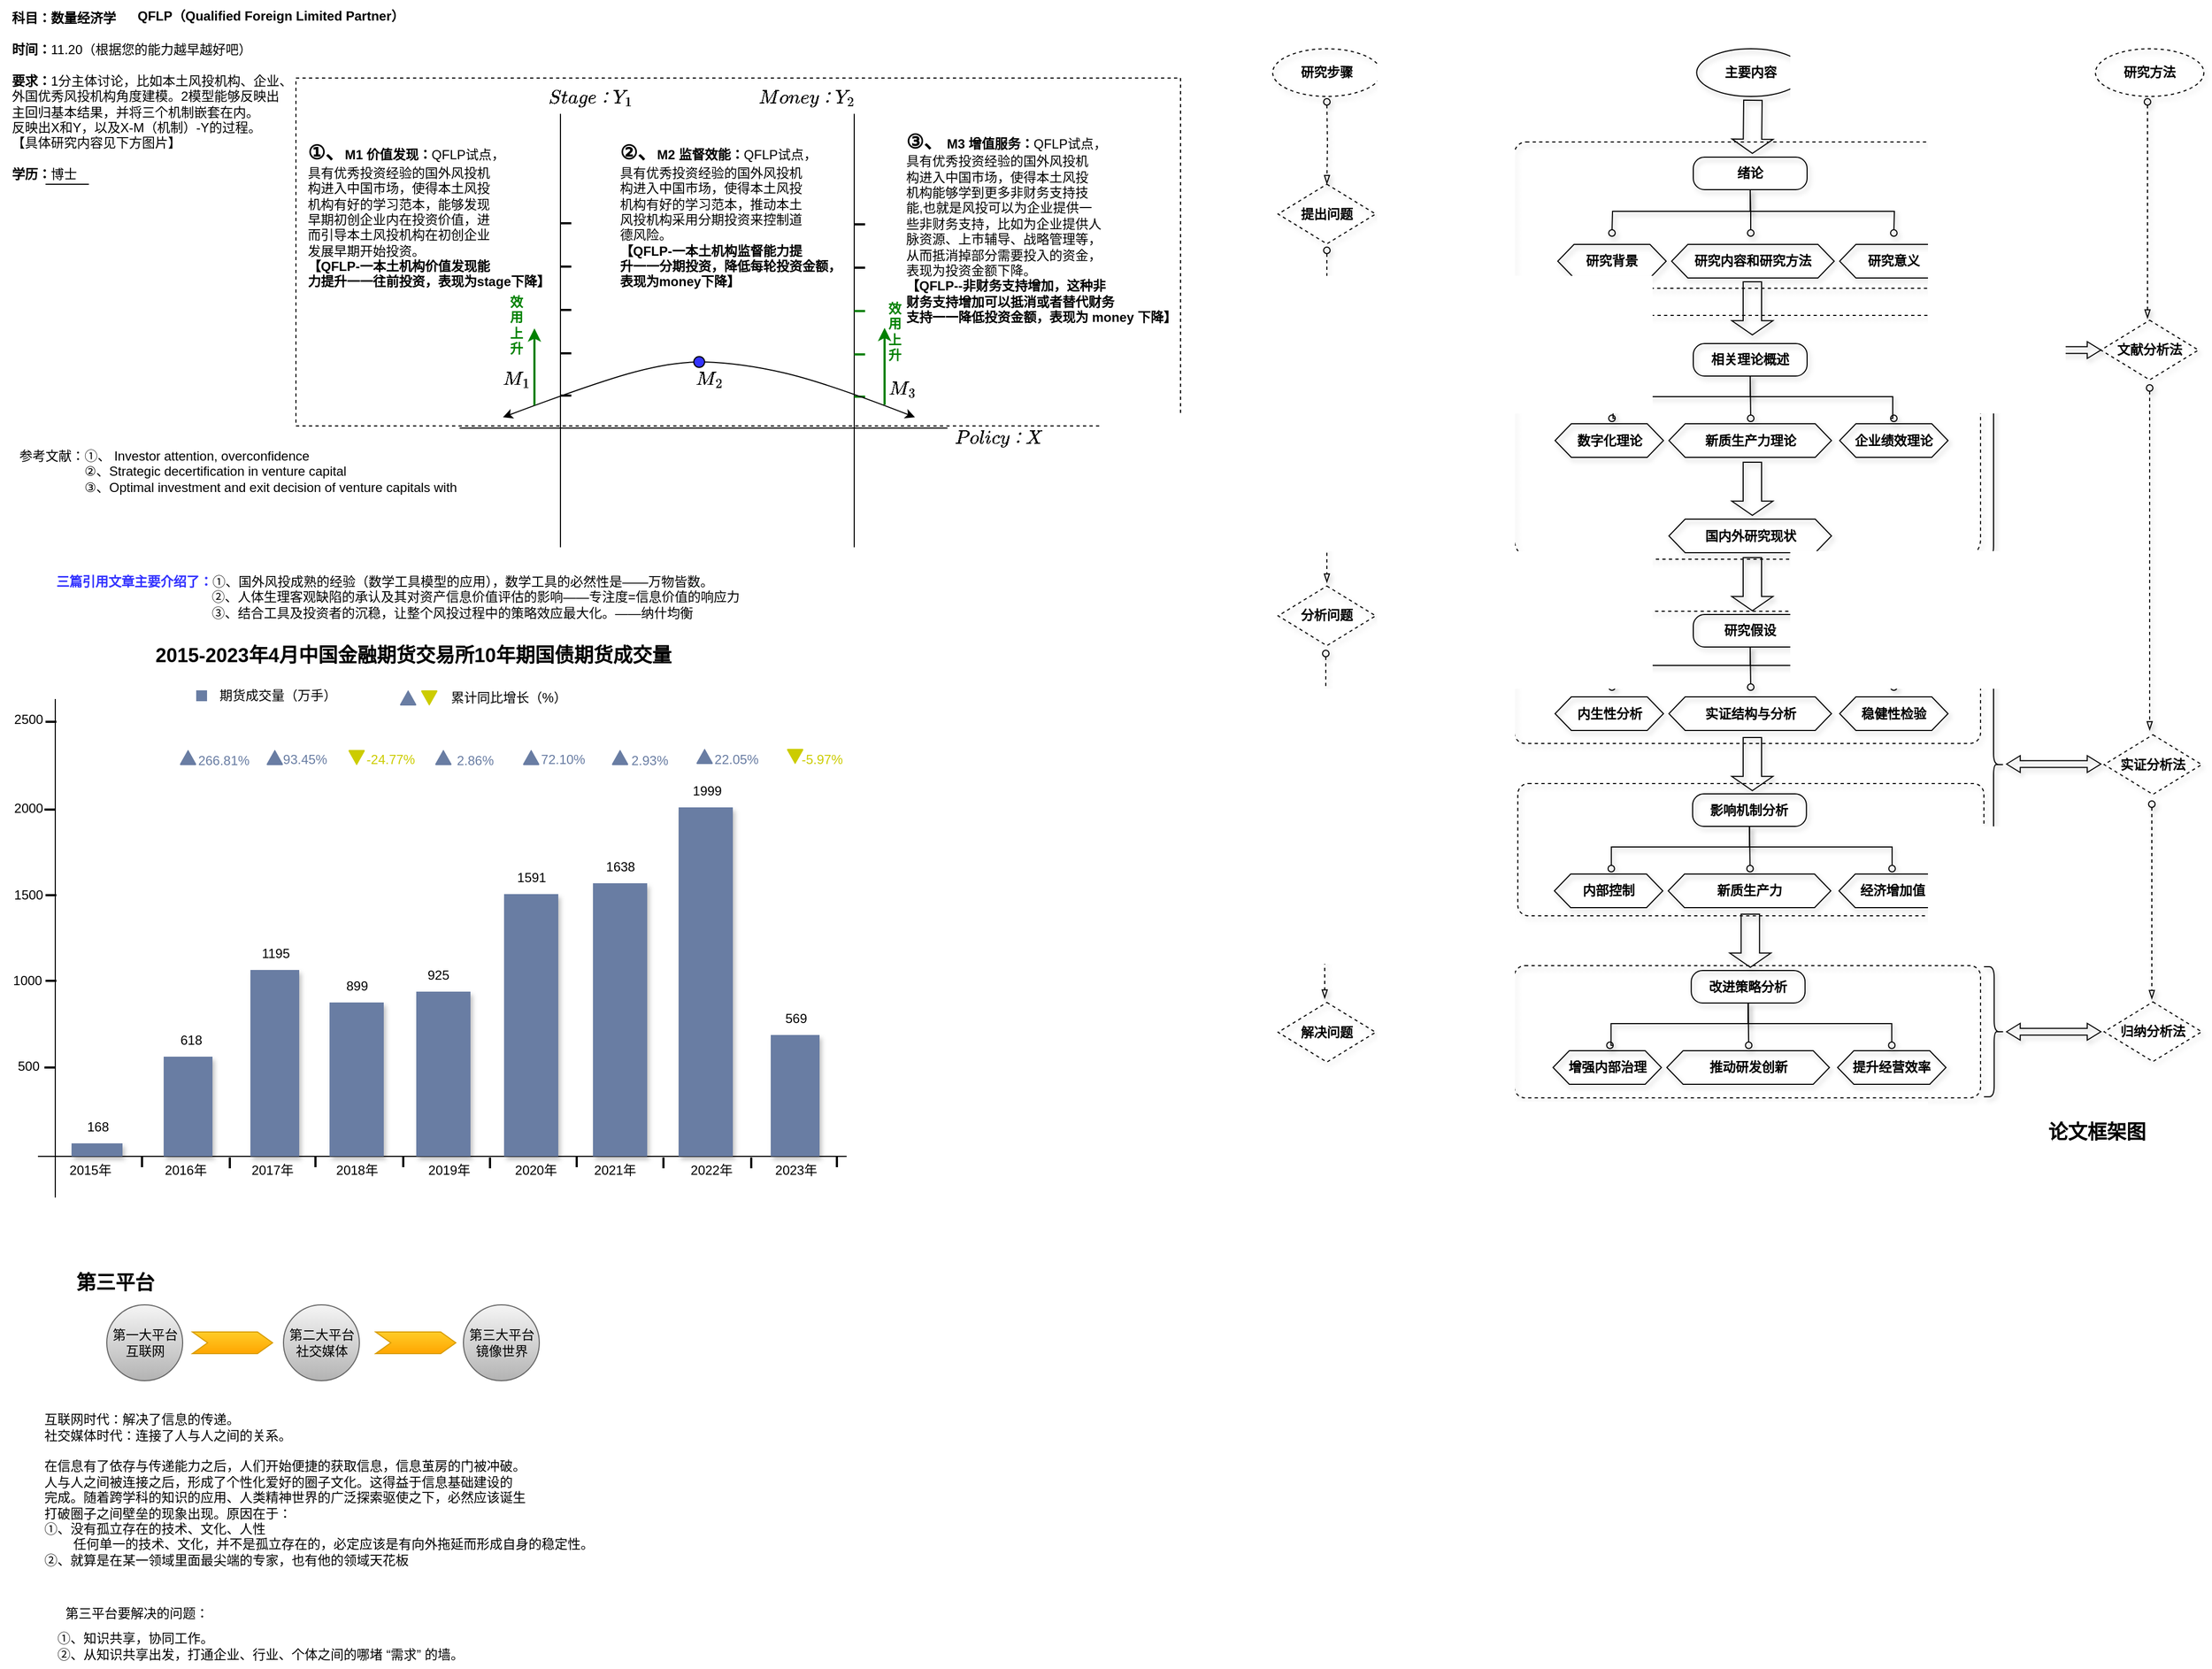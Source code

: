 <mxfile version="24.9.2">
  <diagram name="第 1 页" id="wVwWxJFc4_GsOSkCphnT">
    <mxGraphModel dx="485" dy="737" grid="1" gridSize="10" guides="1" tooltips="1" connect="1" arrows="1" fold="1" page="1" pageScale="1" pageWidth="827" pageHeight="1169" math="1" shadow="0">
      <root>
        <mxCell id="0" />
        <mxCell id="1" parent="0" />
        <mxCell id="hXu8te6Rf9w8vzPjnkAa-73" value="" style="rounded=1;whiteSpace=wrap;html=1;arcSize=8;dashed=1;fillColor=none;shadow=1;" parent="1" vertex="1">
          <mxGeometry x="1408" y="907" width="430" height="122" as="geometry" />
        </mxCell>
        <mxCell id="hXu8te6Rf9w8vzPjnkAa-72" value="" style="rounded=1;whiteSpace=wrap;html=1;arcSize=8;dashed=1;fillColor=none;shadow=1;" parent="1" vertex="1">
          <mxGeometry x="1411.13" y="739" width="430" height="122" as="geometry" />
        </mxCell>
        <mxCell id="hXu8te6Rf9w8vzPjnkAa-71" value="" style="rounded=1;whiteSpace=wrap;html=1;arcSize=8;dashed=1;fillColor=none;shadow=1;" parent="1" vertex="1">
          <mxGeometry x="1408" y="580" width="430" height="122" as="geometry" />
        </mxCell>
        <mxCell id="hXu8te6Rf9w8vzPjnkAa-70" value="" style="rounded=1;whiteSpace=wrap;html=1;arcSize=8;dashed=1;fillColor=none;shadow=1;" parent="1" vertex="1">
          <mxGeometry x="1408" y="307" width="430" height="225" as="geometry" />
        </mxCell>
        <mxCell id="hXu8te6Rf9w8vzPjnkAa-68" value="" style="rounded=1;whiteSpace=wrap;html=1;arcSize=8;dashed=1;fillColor=none;shadow=1;" parent="1" vertex="1">
          <mxGeometry x="1408" y="147" width="430" height="135" as="geometry" />
        </mxCell>
        <mxCell id="Ojy7x7tEf_kukIFs0Lf7-22" value="" style="rounded=0;whiteSpace=wrap;html=1;dashed=1;" parent="1" vertex="1">
          <mxGeometry x="284" y="88" width="816" height="321" as="geometry" />
        </mxCell>
        <mxCell id="yJfC__kDdg9jGKbbYTFM-1" value="" style="endArrow=none;html=1;rounded=0;" parent="1" edge="1">
          <mxGeometry width="50" height="50" relative="1" as="geometry">
            <mxPoint x="435" y="411" as="sourcePoint" />
            <mxPoint x="885" y="411" as="targetPoint" />
          </mxGeometry>
        </mxCell>
        <mxCell id="yJfC__kDdg9jGKbbYTFM-3" value="" style="endArrow=none;html=1;rounded=0;" parent="1" edge="1">
          <mxGeometry width="50" height="50" relative="1" as="geometry">
            <mxPoint x="528" y="521" as="sourcePoint" />
            <mxPoint x="528" y="121" as="targetPoint" />
          </mxGeometry>
        </mxCell>
        <mxCell id="yJfC__kDdg9jGKbbYTFM-4" value="" style="endArrow=none;html=1;rounded=0;" parent="1" edge="1">
          <mxGeometry width="50" height="50" relative="1" as="geometry">
            <mxPoint x="799" y="521" as="sourcePoint" />
            <mxPoint x="799" y="121" as="targetPoint" />
          </mxGeometry>
        </mxCell>
        <mxCell id="yJfC__kDdg9jGKbbYTFM-6" value="&lt;font style=&quot;font-size: 15px;&quot;&gt;$$Stage：Y_{1}$$&lt;/font&gt;" style="text;html=1;align=center;verticalAlign=middle;resizable=0;points=[];autosize=1;strokeColor=none;fillColor=none;" parent="1" vertex="1">
          <mxGeometry x="480" y="91" width="150" height="30" as="geometry" />
        </mxCell>
        <mxCell id="yJfC__kDdg9jGKbbYTFM-7" value="&lt;font style=&quot;font-size: 15px;&quot;&gt;$$Money：Y_{2}$$&lt;/font&gt;" style="text;html=1;align=center;verticalAlign=middle;resizable=0;points=[];autosize=1;strokeColor=none;fillColor=none;" parent="1" vertex="1">
          <mxGeometry x="680" y="91" width="150" height="30" as="geometry" />
        </mxCell>
        <mxCell id="yJfC__kDdg9jGKbbYTFM-8" value="&lt;b&gt;QFLP（Qualified Foreign Limited Partner）&lt;/b&gt;" style="text;html=1;align=left;verticalAlign=middle;resizable=0;points=[];autosize=1;strokeColor=none;fillColor=none;" parent="1" vertex="1">
          <mxGeometry x="136" y="16" width="270" height="30" as="geometry" />
        </mxCell>
        <mxCell id="yJfC__kDdg9jGKbbYTFM-9" value="" style="endArrow=none;html=1;rounded=0;strokeWidth=2;" parent="1" edge="1">
          <mxGeometry width="50" height="50" relative="1" as="geometry">
            <mxPoint x="528" y="381" as="sourcePoint" />
            <mxPoint x="538" y="381" as="targetPoint" />
          </mxGeometry>
        </mxCell>
        <mxCell id="yJfC__kDdg9jGKbbYTFM-10" value="" style="endArrow=none;html=1;rounded=0;strokeWidth=2;" parent="1" edge="1">
          <mxGeometry width="50" height="50" relative="1" as="geometry">
            <mxPoint x="528" y="342" as="sourcePoint" />
            <mxPoint x="538" y="342" as="targetPoint" />
          </mxGeometry>
        </mxCell>
        <mxCell id="yJfC__kDdg9jGKbbYTFM-11" value="" style="endArrow=none;html=1;rounded=0;strokeWidth=2;" parent="1" edge="1">
          <mxGeometry width="50" height="50" relative="1" as="geometry">
            <mxPoint x="528" y="302" as="sourcePoint" />
            <mxPoint x="538" y="302" as="targetPoint" />
          </mxGeometry>
        </mxCell>
        <mxCell id="yJfC__kDdg9jGKbbYTFM-12" value="" style="endArrow=none;html=1;rounded=0;strokeWidth=2;" parent="1" edge="1">
          <mxGeometry width="50" height="50" relative="1" as="geometry">
            <mxPoint x="528" y="262" as="sourcePoint" />
            <mxPoint x="538" y="262" as="targetPoint" />
          </mxGeometry>
        </mxCell>
        <mxCell id="yJfC__kDdg9jGKbbYTFM-13" value="" style="endArrow=none;html=1;rounded=0;strokeWidth=2;" parent="1" edge="1">
          <mxGeometry width="50" height="50" relative="1" as="geometry">
            <mxPoint x="528" y="222" as="sourcePoint" />
            <mxPoint x="538" y="222" as="targetPoint" />
          </mxGeometry>
        </mxCell>
        <mxCell id="yJfC__kDdg9jGKbbYTFM-14" value="" style="endArrow=none;html=1;rounded=0;strokeWidth=2;strokeColor=#008000;" parent="1" edge="1">
          <mxGeometry width="50" height="50" relative="1" as="geometry">
            <mxPoint x="799" y="382" as="sourcePoint" />
            <mxPoint x="809" y="382" as="targetPoint" />
          </mxGeometry>
        </mxCell>
        <mxCell id="yJfC__kDdg9jGKbbYTFM-15" value="" style="endArrow=none;html=1;rounded=0;strokeWidth=2;strokeColor=#008000;" parent="1" edge="1">
          <mxGeometry width="50" height="50" relative="1" as="geometry">
            <mxPoint x="799" y="343" as="sourcePoint" />
            <mxPoint x="809" y="343" as="targetPoint" />
          </mxGeometry>
        </mxCell>
        <mxCell id="yJfC__kDdg9jGKbbYTFM-16" value="" style="endArrow=none;html=1;rounded=0;strokeWidth=2;strokeColor=#008000;" parent="1" edge="1">
          <mxGeometry width="50" height="50" relative="1" as="geometry">
            <mxPoint x="799" y="303" as="sourcePoint" />
            <mxPoint x="809" y="303" as="targetPoint" />
          </mxGeometry>
        </mxCell>
        <mxCell id="yJfC__kDdg9jGKbbYTFM-17" value="" style="endArrow=none;html=1;rounded=0;strokeWidth=2;" parent="1" edge="1">
          <mxGeometry width="50" height="50" relative="1" as="geometry">
            <mxPoint x="799" y="263" as="sourcePoint" />
            <mxPoint x="809" y="263" as="targetPoint" />
          </mxGeometry>
        </mxCell>
        <mxCell id="yJfC__kDdg9jGKbbYTFM-18" value="" style="endArrow=none;html=1;rounded=0;strokeWidth=2;" parent="1" edge="1">
          <mxGeometry width="50" height="50" relative="1" as="geometry">
            <mxPoint x="799" y="223" as="sourcePoint" />
            <mxPoint x="809" y="223" as="targetPoint" />
          </mxGeometry>
        </mxCell>
        <mxCell id="yJfC__kDdg9jGKbbYTFM-21" value="&lt;font style=&quot;font-size: 15px;&quot;&gt;$$Policy：X$$&lt;/font&gt;" style="text;html=1;align=center;verticalAlign=middle;resizable=0;points=[];autosize=1;strokeColor=none;fillColor=none;" parent="1" vertex="1">
          <mxGeometry x="872" y="405" width="120" height="30" as="geometry" />
        </mxCell>
        <mxCell id="yJfC__kDdg9jGKbbYTFM-24" value="&lt;font style=&quot;font-size: 15px;&quot;&gt;$$M_1$$&lt;/font&gt;" style="text;html=1;align=center;verticalAlign=middle;resizable=0;points=[];autosize=1;strokeColor=none;fillColor=none;" parent="1" vertex="1">
          <mxGeometry x="442" y="351" width="90" height="30" as="geometry" />
        </mxCell>
        <mxCell id="yJfC__kDdg9jGKbbYTFM-25" value="&lt;font style=&quot;font-size: 15px;&quot;&gt;$$M_2$$&lt;/font&gt;" style="text;html=1;align=center;verticalAlign=middle;resizable=0;points=[];autosize=1;strokeColor=none;fillColor=none;" parent="1" vertex="1">
          <mxGeometry x="620" y="351" width="90" height="30" as="geometry" />
        </mxCell>
        <mxCell id="yJfC__kDdg9jGKbbYTFM-26" value="&lt;font style=&quot;font-size: 15px;&quot;&gt;$$M_3$$&lt;/font&gt;" style="text;html=1;align=center;verticalAlign=middle;resizable=0;points=[];autosize=1;strokeColor=none;fillColor=none;" parent="1" vertex="1">
          <mxGeometry x="798" y="360" width="90" height="30" as="geometry" />
        </mxCell>
        <mxCell id="Ojy7x7tEf_kukIFs0Lf7-1" value="" style="curved=1;endArrow=classic;html=1;rounded=0;" parent="1" source="yJfC__kDdg9jGKbbYTFM-23" edge="1">
          <mxGeometry width="50" height="50" relative="1" as="geometry">
            <mxPoint x="855" y="401" as="sourcePoint" />
            <mxPoint x="475" y="401" as="targetPoint" />
            <Array as="points">
              <mxPoint x="625" y="351" />
              <mxPoint x="555" y="371" />
            </Array>
          </mxGeometry>
        </mxCell>
        <mxCell id="Ojy7x7tEf_kukIFs0Lf7-2" value="&lt;div&gt;&lt;b&gt;科目：数量经济学&lt;/b&gt;&lt;/div&gt;&lt;div&gt;&lt;b&gt;&lt;br&gt;&lt;/b&gt;&lt;/div&gt;&lt;div&gt;&lt;b&gt;时间：&lt;/b&gt;11.20（根据您的能力越早越好吧）&lt;/div&gt;&lt;div&gt;&lt;b&gt;&lt;br&gt;&lt;/b&gt;&lt;/div&gt;&lt;div&gt;&lt;b&gt;要求：&lt;/b&gt;1分主体讨论，比如本土风投机构、企业、&lt;/div&gt;&lt;div&gt;外国优秀风投机构角度建模。2模型能够反映出&lt;/div&gt;&lt;div&gt;主回归基本结果，并将三个机制嵌套在内。&lt;/div&gt;&lt;div&gt;反映出X和Y，以及X-M（机制）-Y的过程。&lt;/div&gt;&lt;div&gt;【具体研究内容见下方图片】&lt;/div&gt;&lt;div&gt;&lt;b&gt;&lt;br&gt;&lt;/b&gt;&lt;/div&gt;&lt;div&gt;&lt;b&gt;学历：&lt;/b&gt;博士&lt;/div&gt;" style="text;html=1;align=left;verticalAlign=middle;resizable=0;points=[];autosize=1;strokeColor=none;fillColor=none;" parent="1" vertex="1">
          <mxGeometry x="20" y="20" width="280" height="170" as="geometry" />
        </mxCell>
        <mxCell id="Ojy7x7tEf_kukIFs0Lf7-3" value="" style="endArrow=none;html=1;rounded=0;" parent="1" edge="1">
          <mxGeometry width="50" height="50" relative="1" as="geometry">
            <mxPoint x="53" y="186" as="sourcePoint" />
            <mxPoint x="93" y="186" as="targetPoint" />
          </mxGeometry>
        </mxCell>
        <mxCell id="yJfC__kDdg9jGKbbYTFM-23" value="" style="ellipse;whiteSpace=wrap;html=1;aspect=fixed;fillColor=#3333FF;" parent="1" vertex="1">
          <mxGeometry x="651" y="345" width="10" height="10" as="geometry" />
        </mxCell>
        <mxCell id="Ojy7x7tEf_kukIFs0Lf7-5" value="" style="curved=1;endArrow=classic;html=1;rounded=0;exitX=1;exitY=0.5;exitDx=0;exitDy=0;" parent="1" source="yJfC__kDdg9jGKbbYTFM-23" edge="1">
          <mxGeometry width="50" height="50" relative="1" as="geometry">
            <mxPoint x="855" y="401" as="sourcePoint" />
            <mxPoint x="855" y="401" as="targetPoint" />
            <Array as="points">
              <mxPoint x="695" y="351" />
              <mxPoint x="773" y="369" />
            </Array>
          </mxGeometry>
        </mxCell>
        <mxCell id="Ojy7x7tEf_kukIFs0Lf7-7" value="&lt;div&gt;&lt;span style=&quot;background-color: initial;&quot;&gt;&lt;b&gt;&lt;font style=&quot;font-size: 18px;&quot;&gt;③、&lt;/font&gt;&lt;/b&gt; &lt;b&gt;M3 增值服务：&lt;/b&gt;QFLP试点，&lt;/span&gt;&lt;/div&gt;&lt;div&gt;&lt;span style=&quot;background-color: initial;&quot;&gt;具有优秀投资经验的国外风投机&lt;/span&gt;&lt;/div&gt;&lt;div&gt;&lt;span style=&quot;background-color: initial;&quot;&gt;构进入中国市场，使&lt;/span&gt;&lt;span style=&quot;background-color: initial;&quot;&gt;得本土风投&lt;/span&gt;&lt;/div&gt;&lt;div&gt;&lt;span style=&quot;background-color: initial;&quot;&gt;机构能够学到更多非财务支持技&lt;/span&gt;&lt;/div&gt;&lt;div&gt;&lt;span style=&quot;background-color: initial;&quot;&gt;能,也就是风投可以为企业提供一&lt;/span&gt;&lt;/div&gt;&lt;div&gt;&lt;span style=&quot;background-color: initial;&quot;&gt;些非财务支持，&lt;/span&gt;&lt;span style=&quot;background-color: initial;&quot;&gt;比如为企业提供人&lt;/span&gt;&lt;/div&gt;&lt;div&gt;&lt;span style=&quot;background-color: initial;&quot;&gt;脉资源、上市辅导、战略管理等，&lt;/span&gt;&lt;/div&gt;&lt;div&gt;&lt;span style=&quot;background-color: initial;&quot;&gt;从而抵消掉部分需要投入的资金，&lt;/span&gt;&lt;/div&gt;&lt;div&gt;&lt;span style=&quot;background-color: initial;&quot;&gt;表现&lt;/span&gt;&lt;span style=&quot;background-color: initial;&quot;&gt;为投资金额下降。&lt;/span&gt;&lt;/div&gt;&lt;div&gt;&lt;b&gt;【QFLP--非财务支持增加，这种非&lt;/b&gt;&lt;/div&gt;&lt;div&gt;&lt;b&gt;财务支持增加可以抵消或者替代财务&lt;/b&gt;&lt;/div&gt;&lt;div&gt;&lt;b&gt;支持一一降低投&lt;/b&gt;&lt;b style=&quot;background-color: initial;&quot;&gt;资金额，表现为 money 下降】&lt;/b&gt;&lt;/div&gt;" style="text;html=1;align=left;verticalAlign=middle;resizable=0;points=[];autosize=1;strokeColor=none;fillColor=none;" parent="1" vertex="1">
          <mxGeometry x="845" y="130" width="267" height="192" as="geometry" />
        </mxCell>
        <mxCell id="Ojy7x7tEf_kukIFs0Lf7-8" value="&lt;div&gt;&lt;font style=&quot;font-size: 18px;&quot;&gt;&lt;b style=&quot;&quot;&gt;①、&lt;/b&gt;&lt;/font&gt;&lt;font style=&quot;font-size: 12px;&quot;&gt;&lt;font style=&quot;&quot;&gt;&lt;b&gt;M1 价值发现：&lt;/b&gt;QFLP试点，&lt;/font&gt;&lt;/font&gt;&lt;/div&gt;&lt;div&gt;&lt;font style=&quot;font-size: 12px;&quot;&gt;&lt;span style=&quot;background-color: initial;&quot;&gt;具&lt;/span&gt;&lt;/font&gt;&lt;span style=&quot;background-color: initial;&quot;&gt;有优秀投资经验的国外风投机&lt;/span&gt;&lt;/div&gt;&lt;div&gt;&lt;span style=&quot;background-color: initial;&quot;&gt;构&lt;/span&gt;&lt;font style=&quot;background-color: initial;&quot;&gt;进入中国市场，使&lt;/font&gt;&lt;span style=&quot;background-color: initial;&quot;&gt;得本土风投&lt;/span&gt;&lt;/div&gt;&lt;div&gt;&lt;span style=&quot;background-color: initial;&quot;&gt;机&lt;/span&gt;&lt;span style=&quot;background-color: initial;&quot;&gt;构&lt;/span&gt;&lt;span style=&quot;background-color: initial;&quot;&gt;有好的学习范本，能够发现&lt;/span&gt;&lt;/div&gt;&lt;div&gt;&lt;span style=&quot;background-color: initial;&quot;&gt;早&lt;/span&gt;&lt;span style=&quot;background-color: initial;&quot;&gt;期&lt;/span&gt;&lt;span style=&quot;background-color: initial;&quot;&gt;初创企业内在投资价值，进&lt;/span&gt;&lt;/div&gt;&lt;div&gt;&lt;span style=&quot;background-color: initial;&quot;&gt;而&lt;/span&gt;&lt;span style=&quot;background-color: initial;&quot;&gt;引导本土风投&lt;/span&gt;&lt;span style=&quot;background-color: initial;&quot;&gt;机构在初创企业&lt;/span&gt;&lt;/div&gt;&lt;div&gt;&lt;span style=&quot;background-color: initial;&quot;&gt;发&lt;/span&gt;&lt;span style=&quot;background-color: initial;&quot;&gt;展早期开始投资。&lt;/span&gt;&lt;/div&gt;&lt;div&gt;&lt;font style=&quot;font-size: 12px;&quot;&gt;&lt;b&gt;【QFLP-一本土机构价值发现能&lt;/b&gt;&lt;/font&gt;&lt;/div&gt;&lt;div&gt;&lt;b&gt;&lt;font style=&quot;font-size: 12px;&quot;&gt;力提升&lt;/font&gt;&lt;span style=&quot;background-color: initial;&quot;&gt;一一往前投资，表现为stage下降】&lt;/span&gt;&lt;/b&gt;&lt;/div&gt;" style="text;html=1;align=left;verticalAlign=middle;resizable=0;points=[];autosize=1;strokeColor=none;fillColor=none;" parent="1" vertex="1">
          <mxGeometry x="293" y="140" width="241" height="149" as="geometry" />
        </mxCell>
        <mxCell id="Ojy7x7tEf_kukIFs0Lf7-9" value="&lt;div&gt;&lt;font style=&quot;font-size: 18px;&quot;&gt;&lt;b&gt;②、&lt;/b&gt;&lt;/font&gt;&lt;b&gt;M2 监督效能：&lt;/b&gt;QFLP试点，&lt;/div&gt;&lt;div&gt;具有优秀投资经验的国外风投机&lt;/div&gt;&lt;div&gt;构进入中国市场，使&lt;span style=&quot;background-color: initial;&quot;&gt;得本土风投&lt;/span&gt;&lt;/div&gt;&lt;div&gt;&lt;span style=&quot;background-color: initial;&quot;&gt;机构有好的学习范本，推动本土&lt;/span&gt;&lt;/div&gt;&lt;div&gt;&lt;span style=&quot;background-color: initial;&quot;&gt;风投机构采用分期投资来控制道&lt;/span&gt;&lt;/div&gt;&lt;div&gt;&lt;span style=&quot;background-color: initial;&quot;&gt;德风险。&lt;/span&gt;&lt;/div&gt;&lt;div&gt;&lt;b&gt;【QFLP-一本土机构监督能力提&lt;/b&gt;&lt;/div&gt;&lt;div&gt;&lt;b&gt;升&lt;span style=&quot;background-color: initial;&quot;&gt;一一分期投资，降低每轮投资金额，&lt;/span&gt;&lt;/b&gt;&lt;/div&gt;&lt;div&gt;&lt;b&gt;表现为money下降】&lt;/b&gt;&lt;/div&gt;" style="text;html=1;align=left;verticalAlign=middle;resizable=0;points=[];autosize=1;strokeColor=none;fillColor=none;" parent="1" vertex="1">
          <mxGeometry x="581" y="140" width="222" height="149" as="geometry" />
        </mxCell>
        <mxCell id="Ojy7x7tEf_kukIFs0Lf7-12" value="&lt;span style=&quot;&quot;&gt;参考文献：①、 Investor attention, overconfidence&lt;/span&gt;&lt;div style=&quot;&quot;&gt;&amp;nbsp; &amp;nbsp; &amp;nbsp; &amp;nbsp; &amp;nbsp; &amp;nbsp; &amp;nbsp; &amp;nbsp; &amp;nbsp; ②、Strategic decertification in venture capital&lt;/div&gt;&lt;div style=&quot;&quot;&gt;&amp;nbsp; &amp;nbsp; &amp;nbsp; &amp;nbsp; &amp;nbsp; &amp;nbsp; &amp;nbsp; &amp;nbsp; &amp;nbsp; ③、Optimal investment and exit decision of venture capitals with&amp;nbsp;&lt;/div&gt;" style="text;html=1;align=left;verticalAlign=middle;resizable=0;points=[];autosize=1;strokeColor=none;fillColor=none;" parent="1" vertex="1">
          <mxGeometry x="27" y="423" width="426" height="55" as="geometry" />
        </mxCell>
        <mxCell id="Ojy7x7tEf_kukIFs0Lf7-15" value="" style="endArrow=classic;html=1;rounded=0;strokeWidth=2;strokeColor=#008000;" parent="1" edge="1">
          <mxGeometry width="50" height="50" relative="1" as="geometry">
            <mxPoint x="504" y="390" as="sourcePoint" />
            <mxPoint x="504" y="319" as="targetPoint" />
          </mxGeometry>
        </mxCell>
        <mxCell id="Ojy7x7tEf_kukIFs0Lf7-16" value="" style="endArrow=classic;html=1;rounded=0;strokeWidth=2;strokeColor=#008000;" parent="1" edge="1">
          <mxGeometry width="50" height="50" relative="1" as="geometry">
            <mxPoint x="827" y="389.5" as="sourcePoint" />
            <mxPoint x="827" y="318.5" as="targetPoint" />
          </mxGeometry>
        </mxCell>
        <mxCell id="Ojy7x7tEf_kukIFs0Lf7-17" value="&lt;b&gt;&lt;font color=&quot;#008000&quot;&gt;效&lt;/font&gt;&lt;/b&gt;&lt;div&gt;&lt;b&gt;&lt;font color=&quot;#008000&quot;&gt;用&lt;/font&gt;&lt;/b&gt;&lt;/div&gt;&lt;div&gt;&lt;b&gt;&lt;font color=&quot;#008000&quot;&gt;上&lt;/font&gt;&lt;/b&gt;&lt;/div&gt;&lt;div&gt;&lt;b&gt;&lt;font color=&quot;#008000&quot;&gt;升&lt;/font&gt;&lt;/b&gt;&lt;/div&gt;" style="text;html=1;align=center;verticalAlign=middle;resizable=0;points=[];autosize=1;strokeColor=none;fillColor=none;" parent="1" vertex="1">
          <mxGeometry x="472" y="281" width="30" height="70" as="geometry" />
        </mxCell>
        <mxCell id="Ojy7x7tEf_kukIFs0Lf7-18" value="&lt;b&gt;&lt;font color=&quot;#008000&quot;&gt;效&lt;/font&gt;&lt;/b&gt;&lt;div&gt;&lt;b&gt;&lt;font color=&quot;#008000&quot;&gt;用&lt;/font&gt;&lt;/b&gt;&lt;/div&gt;&lt;div&gt;&lt;b&gt;&lt;font color=&quot;#008000&quot;&gt;上&lt;/font&gt;&lt;/b&gt;&lt;/div&gt;&lt;div&gt;&lt;b&gt;&lt;font color=&quot;#008000&quot;&gt;升&lt;/font&gt;&lt;/b&gt;&lt;/div&gt;" style="text;html=1;align=center;verticalAlign=middle;resizable=0;points=[];autosize=1;strokeColor=none;fillColor=none;" parent="1" vertex="1">
          <mxGeometry x="821" y="287" width="30" height="70" as="geometry" />
        </mxCell>
        <mxCell id="Ojy7x7tEf_kukIFs0Lf7-19" value="&lt;b&gt;&lt;font color=&quot;#3333ff&quot;&gt;三篇引用文章主要介绍了：&lt;/font&gt;&lt;/b&gt;①、国外风投成熟的经验（数学工具模型的应用），数学工具的必然性是——万物皆数。&lt;div&gt;&amp;nbsp; &amp;nbsp; &amp;nbsp; &amp;nbsp; &amp;nbsp; &amp;nbsp; &amp;nbsp; &amp;nbsp; &amp;nbsp; &amp;nbsp; &amp;nbsp; &amp;nbsp; &amp;nbsp; &amp;nbsp; &amp;nbsp; &amp;nbsp; &amp;nbsp; &amp;nbsp; &amp;nbsp; &amp;nbsp; &amp;nbsp; &amp;nbsp;②、人体生理客观缺陷的承认及其对资产信息价值评估的影响——专注度=信息价值的响应力&lt;/div&gt;&lt;div&gt;&amp;nbsp; &amp;nbsp; &amp;nbsp; &amp;nbsp; &amp;nbsp; &amp;nbsp; &amp;nbsp; &amp;nbsp; &amp;nbsp; &amp;nbsp; &amp;nbsp; &amp;nbsp; &amp;nbsp; &amp;nbsp; &amp;nbsp; &amp;nbsp; &amp;nbsp; &amp;nbsp; &amp;nbsp; &amp;nbsp; &amp;nbsp; &amp;nbsp;③、结合工具及投资者的沉稳，让整个风投过程中的策略效应最大化。——纳什均衡&lt;/div&gt;" style="text;html=1;align=left;verticalAlign=middle;resizable=0;points=[];autosize=1;strokeColor=none;fillColor=none;" parent="1" vertex="1">
          <mxGeometry x="61" y="539" width="648" height="55" as="geometry" />
        </mxCell>
        <mxCell id="Ek_Kk32SsaY0p3z4l9nS-2" value="" style="endArrow=none;html=1;rounded=0;" parent="1" edge="1">
          <mxGeometry width="50" height="50" relative="1" as="geometry">
            <mxPoint x="46" y="1083" as="sourcePoint" />
            <mxPoint x="792" y="1083" as="targetPoint" />
          </mxGeometry>
        </mxCell>
        <mxCell id="Ek_Kk32SsaY0p3z4l9nS-3" value="" style="endArrow=none;html=1;rounded=0;" parent="1" edge="1">
          <mxGeometry width="50" height="50" relative="1" as="geometry">
            <mxPoint x="62" y="1121" as="sourcePoint" />
            <mxPoint x="62" y="661" as="targetPoint" />
          </mxGeometry>
        </mxCell>
        <mxCell id="Ek_Kk32SsaY0p3z4l9nS-4" value="" style="endArrow=none;html=1;rounded=0;strokeWidth=2;" parent="1" edge="1">
          <mxGeometry width="50" height="50" relative="1" as="geometry">
            <mxPoint x="52" y="1001" as="sourcePoint" />
            <mxPoint x="62" y="1001" as="targetPoint" />
          </mxGeometry>
        </mxCell>
        <mxCell id="Ek_Kk32SsaY0p3z4l9nS-5" value="" style="endArrow=none;html=1;rounded=0;strokeWidth=2;" parent="1" edge="1">
          <mxGeometry width="50" height="50" relative="1" as="geometry">
            <mxPoint x="52" y="763" as="sourcePoint" />
            <mxPoint x="62" y="763" as="targetPoint" />
          </mxGeometry>
        </mxCell>
        <mxCell id="Ek_Kk32SsaY0p3z4l9nS-8" value="" style="endArrow=none;html=1;rounded=0;strokeWidth=2;" parent="1" edge="1">
          <mxGeometry width="50" height="50" relative="1" as="geometry">
            <mxPoint x="53" y="921" as="sourcePoint" />
            <mxPoint x="63" y="921" as="targetPoint" />
          </mxGeometry>
        </mxCell>
        <mxCell id="Ek_Kk32SsaY0p3z4l9nS-9" value="" style="endArrow=none;html=1;rounded=0;strokeWidth=2;" parent="1" edge="1">
          <mxGeometry width="50" height="50" relative="1" as="geometry">
            <mxPoint x="53" y="682" as="sourcePoint" />
            <mxPoint x="63" y="682" as="targetPoint" />
          </mxGeometry>
        </mxCell>
        <mxCell id="Ek_Kk32SsaY0p3z4l9nS-10" value="" style="endArrow=none;html=1;rounded=0;strokeWidth=2;" parent="1" edge="1">
          <mxGeometry width="50" height="50" relative="1" as="geometry">
            <mxPoint x="53" y="842" as="sourcePoint" />
            <mxPoint x="63" y="842" as="targetPoint" />
          </mxGeometry>
        </mxCell>
        <mxCell id="Ek_Kk32SsaY0p3z4l9nS-11" value="" style="endArrow=none;html=1;rounded=0;strokeWidth=2;" parent="1" edge="1">
          <mxGeometry width="50" height="50" relative="1" as="geometry">
            <mxPoint x="142" y="1083" as="sourcePoint" />
            <mxPoint x="142" y="1093" as="targetPoint" />
          </mxGeometry>
        </mxCell>
        <mxCell id="Ek_Kk32SsaY0p3z4l9nS-12" value="" style="endArrow=none;html=1;rounded=0;strokeWidth=2;" parent="1" edge="1">
          <mxGeometry width="50" height="50" relative="1" as="geometry">
            <mxPoint x="223" y="1084" as="sourcePoint" />
            <mxPoint x="223" y="1094" as="targetPoint" />
          </mxGeometry>
        </mxCell>
        <mxCell id="Ek_Kk32SsaY0p3z4l9nS-13" value="" style="endArrow=none;html=1;rounded=0;strokeWidth=2;" parent="1" edge="1">
          <mxGeometry width="50" height="50" relative="1" as="geometry">
            <mxPoint x="302" y="1083" as="sourcePoint" />
            <mxPoint x="302" y="1093" as="targetPoint" />
          </mxGeometry>
        </mxCell>
        <mxCell id="Ek_Kk32SsaY0p3z4l9nS-14" value="" style="endArrow=none;html=1;rounded=0;strokeWidth=2;" parent="1" edge="1">
          <mxGeometry width="50" height="50" relative="1" as="geometry">
            <mxPoint x="383" y="1083" as="sourcePoint" />
            <mxPoint x="383" y="1093" as="targetPoint" />
          </mxGeometry>
        </mxCell>
        <mxCell id="Ek_Kk32SsaY0p3z4l9nS-15" value="" style="endArrow=none;html=1;rounded=0;strokeWidth=2;" parent="1" edge="1">
          <mxGeometry width="50" height="50" relative="1" as="geometry">
            <mxPoint x="463" y="1084" as="sourcePoint" />
            <mxPoint x="463" y="1094" as="targetPoint" />
          </mxGeometry>
        </mxCell>
        <mxCell id="Ek_Kk32SsaY0p3z4l9nS-16" value="" style="endArrow=none;html=1;rounded=0;strokeWidth=2;" parent="1" edge="1">
          <mxGeometry width="50" height="50" relative="1" as="geometry">
            <mxPoint x="543" y="1083" as="sourcePoint" />
            <mxPoint x="543" y="1093" as="targetPoint" />
          </mxGeometry>
        </mxCell>
        <mxCell id="Ek_Kk32SsaY0p3z4l9nS-17" value="" style="endArrow=none;html=1;rounded=0;strokeWidth=2;" parent="1" edge="1">
          <mxGeometry width="50" height="50" relative="1" as="geometry">
            <mxPoint x="623" y="1084" as="sourcePoint" />
            <mxPoint x="623" y="1094" as="targetPoint" />
          </mxGeometry>
        </mxCell>
        <mxCell id="Ek_Kk32SsaY0p3z4l9nS-18" value="" style="endArrow=none;html=1;rounded=0;strokeWidth=2;" parent="1" edge="1">
          <mxGeometry width="50" height="50" relative="1" as="geometry">
            <mxPoint x="704" y="1084" as="sourcePoint" />
            <mxPoint x="704" y="1094" as="targetPoint" />
          </mxGeometry>
        </mxCell>
        <mxCell id="Ek_Kk32SsaY0p3z4l9nS-19" value="" style="endArrow=none;html=1;rounded=0;strokeWidth=2;" parent="1" edge="1">
          <mxGeometry width="50" height="50" relative="1" as="geometry">
            <mxPoint x="783" y="1083" as="sourcePoint" />
            <mxPoint x="783" y="1093" as="targetPoint" />
          </mxGeometry>
        </mxCell>
        <mxCell id="Ek_Kk32SsaY0p3z4l9nS-20" value="" style="rounded=0;whiteSpace=wrap;html=1;fillColor=#697DA3;gradientColor=none;shadow=1;strokeColor=none;" parent="1" vertex="1">
          <mxGeometry x="77" y="1071" width="47" height="12" as="geometry" />
        </mxCell>
        <mxCell id="Ek_Kk32SsaY0p3z4l9nS-22" value="500" style="text;html=1;align=center;verticalAlign=middle;resizable=0;points=[];autosize=1;strokeColor=none;fillColor=none;" parent="1" vertex="1">
          <mxGeometry x="17" y="985" width="40" height="30" as="geometry" />
        </mxCell>
        <mxCell id="Ek_Kk32SsaY0p3z4l9nS-23" value="1000" style="text;html=1;align=center;verticalAlign=middle;resizable=0;points=[];autosize=1;strokeColor=none;fillColor=none;" parent="1" vertex="1">
          <mxGeometry x="11" y="906" width="50" height="30" as="geometry" />
        </mxCell>
        <mxCell id="Ek_Kk32SsaY0p3z4l9nS-24" value="1500" style="text;html=1;align=center;verticalAlign=middle;resizable=0;points=[];autosize=1;strokeColor=none;fillColor=none;" parent="1" vertex="1">
          <mxGeometry x="12" y="827" width="50" height="30" as="geometry" />
        </mxCell>
        <mxCell id="Ek_Kk32SsaY0p3z4l9nS-25" value="2000" style="text;html=1;align=center;verticalAlign=middle;resizable=0;points=[];autosize=1;strokeColor=none;fillColor=none;" parent="1" vertex="1">
          <mxGeometry x="12" y="747" width="50" height="30" as="geometry" />
        </mxCell>
        <mxCell id="Ek_Kk32SsaY0p3z4l9nS-26" value="2500" style="text;html=1;align=center;verticalAlign=middle;resizable=0;points=[];autosize=1;strokeColor=none;fillColor=none;" parent="1" vertex="1">
          <mxGeometry x="12" y="665" width="50" height="30" as="geometry" />
        </mxCell>
        <mxCell id="Ek_Kk32SsaY0p3z4l9nS-27" value="" style="rounded=0;whiteSpace=wrap;html=1;fillColor=#697DA3;gradientColor=none;gradientDirection=south;shadow=1;strokeColor=none;" parent="1" vertex="1">
          <mxGeometry x="162" y="991" width="45" height="92" as="geometry" />
        </mxCell>
        <mxCell id="Ek_Kk32SsaY0p3z4l9nS-28" value="" style="rounded=0;whiteSpace=wrap;html=1;fillColor=#697DA3;gradientColor=none;shadow=1;strokeColor=none;" parent="1" vertex="1">
          <mxGeometry x="242" y="911" width="45" height="172" as="geometry" />
        </mxCell>
        <mxCell id="Ek_Kk32SsaY0p3z4l9nS-29" value="" style="rounded=0;whiteSpace=wrap;html=1;fillColor=#697DA3;gradientColor=none;shadow=1;strokeColor=none;" parent="1" vertex="1">
          <mxGeometry x="315" y="941" width="50" height="142" as="geometry" />
        </mxCell>
        <mxCell id="Ek_Kk32SsaY0p3z4l9nS-30" value="" style="rounded=0;whiteSpace=wrap;html=1;fillColor=#697DA3;gradientColor=none;shadow=1;strokeColor=none;" parent="1" vertex="1">
          <mxGeometry x="395" y="931" width="50" height="152" as="geometry" />
        </mxCell>
        <mxCell id="Ek_Kk32SsaY0p3z4l9nS-31" value="" style="rounded=0;whiteSpace=wrap;html=1;fillColor=#697DA3;gradientColor=none;shadow=1;strokeColor=none;" parent="1" vertex="1">
          <mxGeometry x="476" y="841" width="50" height="242" as="geometry" />
        </mxCell>
        <mxCell id="Ek_Kk32SsaY0p3z4l9nS-32" value="" style="rounded=0;whiteSpace=wrap;html=1;fillColor=#697DA3;gradientColor=none;shadow=1;strokeColor=none;" parent="1" vertex="1">
          <mxGeometry x="558" y="831" width="50" height="252" as="geometry" />
        </mxCell>
        <mxCell id="Ek_Kk32SsaY0p3z4l9nS-33" value="" style="rounded=0;whiteSpace=wrap;html=1;fillColor=#697DA3;gradientColor=none;shadow=1;strokeColor=none;" parent="1" vertex="1">
          <mxGeometry x="637" y="761" width="50" height="322" as="geometry" />
        </mxCell>
        <mxCell id="Ek_Kk32SsaY0p3z4l9nS-34" value="" style="rounded=0;whiteSpace=wrap;html=1;fillColor=#697DA3;gradientColor=none;gradientDirection=south;shadow=1;strokeColor=none;" parent="1" vertex="1">
          <mxGeometry x="722" y="971" width="45" height="112" as="geometry" />
        </mxCell>
        <mxCell id="Ek_Kk32SsaY0p3z4l9nS-35" value="2015年" style="text;html=1;align=center;verticalAlign=middle;resizable=0;points=[];autosize=1;strokeColor=none;fillColor=none;" parent="1" vertex="1">
          <mxGeometry x="64" y="1081" width="60" height="30" as="geometry" />
        </mxCell>
        <mxCell id="Ek_Kk32SsaY0p3z4l9nS-36" value="2016年" style="text;html=1;align=center;verticalAlign=middle;resizable=0;points=[];autosize=1;strokeColor=none;fillColor=none;" parent="1" vertex="1">
          <mxGeometry x="152" y="1081" width="60" height="30" as="geometry" />
        </mxCell>
        <mxCell id="Ek_Kk32SsaY0p3z4l9nS-37" value="2017年" style="text;html=1;align=center;verticalAlign=middle;resizable=0;points=[];autosize=1;strokeColor=none;fillColor=none;" parent="1" vertex="1">
          <mxGeometry x="232" y="1081" width="60" height="30" as="geometry" />
        </mxCell>
        <mxCell id="Ek_Kk32SsaY0p3z4l9nS-38" value="2018年" style="text;html=1;align=center;verticalAlign=middle;resizable=0;points=[];autosize=1;strokeColor=none;fillColor=none;" parent="1" vertex="1">
          <mxGeometry x="310" y="1081" width="60" height="30" as="geometry" />
        </mxCell>
        <mxCell id="Ek_Kk32SsaY0p3z4l9nS-39" value="2019年" style="text;html=1;align=center;verticalAlign=middle;resizable=0;points=[];autosize=1;strokeColor=none;fillColor=none;" parent="1" vertex="1">
          <mxGeometry x="395" y="1081" width="60" height="30" as="geometry" />
        </mxCell>
        <mxCell id="Ek_Kk32SsaY0p3z4l9nS-40" value="2020年" style="text;html=1;align=center;verticalAlign=middle;resizable=0;points=[];autosize=1;strokeColor=none;fillColor=none;" parent="1" vertex="1">
          <mxGeometry x="475" y="1081" width="60" height="30" as="geometry" />
        </mxCell>
        <mxCell id="Ek_Kk32SsaY0p3z4l9nS-41" value="2021年" style="text;html=1;align=center;verticalAlign=middle;resizable=0;points=[];autosize=1;strokeColor=none;fillColor=none;" parent="1" vertex="1">
          <mxGeometry x="548" y="1081" width="60" height="30" as="geometry" />
        </mxCell>
        <mxCell id="Ek_Kk32SsaY0p3z4l9nS-42" value="2022年" style="text;html=1;align=center;verticalAlign=middle;resizable=0;points=[];autosize=1;strokeColor=none;fillColor=none;" parent="1" vertex="1">
          <mxGeometry x="637" y="1081" width="60" height="30" as="geometry" />
        </mxCell>
        <mxCell id="Ek_Kk32SsaY0p3z4l9nS-43" value="2023年" style="text;html=1;align=center;verticalAlign=middle;resizable=0;points=[];autosize=1;strokeColor=none;fillColor=none;" parent="1" vertex="1">
          <mxGeometry x="714.5" y="1081" width="60" height="30" as="geometry" />
        </mxCell>
        <mxCell id="Ek_Kk32SsaY0p3z4l9nS-44" value="168" style="text;html=1;align=center;verticalAlign=middle;resizable=0;points=[];autosize=1;strokeColor=none;fillColor=none;" parent="1" vertex="1">
          <mxGeometry x="80.5" y="1041" width="40" height="30" as="geometry" />
        </mxCell>
        <mxCell id="Ek_Kk32SsaY0p3z4l9nS-45" value="618" style="text;html=1;align=center;verticalAlign=middle;resizable=0;points=[];autosize=1;strokeColor=none;fillColor=none;" parent="1" vertex="1">
          <mxGeometry x="167" y="961" width="40" height="30" as="geometry" />
        </mxCell>
        <mxCell id="Ek_Kk32SsaY0p3z4l9nS-46" value="1195" style="text;html=1;align=center;verticalAlign=middle;resizable=0;points=[];autosize=1;strokeColor=none;fillColor=none;" parent="1" vertex="1">
          <mxGeometry x="239.5" y="881" width="50" height="30" as="geometry" />
        </mxCell>
        <mxCell id="Ek_Kk32SsaY0p3z4l9nS-47" value="899&lt;span style=&quot;color: rgba(0, 0, 0, 0); font-family: monospace; font-size: 0px; text-align: start;&quot;&gt;%3CmxGraphModel%3E%3Croot%3E%3CmxCell%20id%3D%220%22%2F%3E%3CmxCell%20id%3D%221%22%20parent%3D%220%22%2F%3E%3CmxCell%20id%3D%222%22%20value%3D%221195%22%20style%3D%22text%3Bhtml%3D1%3Balign%3Dcenter%3BverticalAlign%3Dmiddle%3Bresizable%3D0%3Bpoints%3D%5B%5D%3Bautosize%3D1%3BstrokeColor%3Dnone%3BfillColor%3Dnone%3B%22%20vertex%3D%221%22%20parent%3D%221%22%3E%3CmxGeometry%20x%3D%22217.5%22%20y%3D%22880%22%20width%3D%2250%22%20height%3D%2230%22%20as%3D%22geometry%22%2F%3E%3C%2FmxCell%3E%3C%2Froot%3E%3C%2FmxGraphModel%3E&lt;/span&gt;" style="text;html=1;align=center;verticalAlign=middle;resizable=0;points=[];autosize=1;strokeColor=none;fillColor=none;" parent="1" vertex="1">
          <mxGeometry x="320" y="911" width="40" height="30" as="geometry" />
        </mxCell>
        <mxCell id="Ek_Kk32SsaY0p3z4l9nS-48" value="925" style="text;html=1;align=center;verticalAlign=middle;resizable=0;points=[];autosize=1;strokeColor=none;fillColor=none;" parent="1" vertex="1">
          <mxGeometry x="395" y="901" width="40" height="30" as="geometry" />
        </mxCell>
        <mxCell id="Ek_Kk32SsaY0p3z4l9nS-49" value="1591" style="text;html=1;align=center;verticalAlign=middle;resizable=0;points=[];autosize=1;strokeColor=none;fillColor=none;" parent="1" vertex="1">
          <mxGeometry x="476" y="811" width="50" height="30" as="geometry" />
        </mxCell>
        <mxCell id="Ek_Kk32SsaY0p3z4l9nS-50" value="1638" style="text;html=1;align=center;verticalAlign=middle;resizable=0;points=[];autosize=1;strokeColor=none;fillColor=none;" parent="1" vertex="1">
          <mxGeometry x="558" y="801" width="50" height="30" as="geometry" />
        </mxCell>
        <mxCell id="Ek_Kk32SsaY0p3z4l9nS-51" value="1999" style="text;html=1;align=center;verticalAlign=middle;resizable=0;points=[];autosize=1;strokeColor=none;fillColor=none;" parent="1" vertex="1">
          <mxGeometry x="638" y="731" width="50" height="30" as="geometry" />
        </mxCell>
        <mxCell id="Ek_Kk32SsaY0p3z4l9nS-52" value="569" style="text;html=1;align=center;verticalAlign=middle;resizable=0;points=[];autosize=1;strokeColor=none;fillColor=none;" parent="1" vertex="1">
          <mxGeometry x="724.5" y="941" width="40" height="30" as="geometry" />
        </mxCell>
        <mxCell id="Ek_Kk32SsaY0p3z4l9nS-53" value="&lt;b&gt;&lt;font style=&quot;font-size: 18px;&quot;&gt;2015-2023年4月中国金融期货交易所10年期国债期货成交量&lt;/font&gt;&lt;/b&gt;" style="text;html=1;align=center;verticalAlign=middle;resizable=0;points=[];autosize=1;strokeColor=none;fillColor=none;" parent="1" vertex="1">
          <mxGeometry x="142" y="601" width="500" height="40" as="geometry" />
        </mxCell>
        <mxCell id="Ek_Kk32SsaY0p3z4l9nS-55" value="" style="whiteSpace=wrap;html=1;aspect=fixed;fillColor=#697DA3;strokeColor=none;" parent="1" vertex="1">
          <mxGeometry x="192" y="653" width="10" height="10" as="geometry" />
        </mxCell>
        <mxCell id="Ek_Kk32SsaY0p3z4l9nS-56" value="" style="strokeWidth=2;html=1;shape=mxgraph.flowchart.extract_or_measurement;whiteSpace=wrap;strokeColor=none;fillColor=#697DA3;" parent="1" vertex="1">
          <mxGeometry x="380" y="653" width="15" height="14" as="geometry" />
        </mxCell>
        <mxCell id="Ek_Kk32SsaY0p3z4l9nS-57" value="" style="strokeWidth=2;html=1;shape=mxgraph.flowchart.extract_or_measurement;whiteSpace=wrap;strokeColor=none;fillColor=#CCCC00;flipV=1;" parent="1" vertex="1">
          <mxGeometry x="399.5" y="653" width="15" height="14" as="geometry" />
        </mxCell>
        <mxCell id="Ek_Kk32SsaY0p3z4l9nS-58" value="期货成交量（万手）" style="text;html=1;align=center;verticalAlign=middle;resizable=0;points=[];autosize=1;strokeColor=none;fillColor=none;" parent="1" vertex="1">
          <mxGeometry x="202" y="643" width="130" height="30" as="geometry" />
        </mxCell>
        <mxCell id="Ek_Kk32SsaY0p3z4l9nS-59" value="累计同比增长（%）" style="text;html=1;align=center;verticalAlign=middle;resizable=0;points=[];autosize=1;strokeColor=none;fillColor=none;" parent="1" vertex="1">
          <mxGeometry x="414.5" y="645" width="130" height="30" as="geometry" />
        </mxCell>
        <mxCell id="Ek_Kk32SsaY0p3z4l9nS-60" value="" style="strokeWidth=2;html=1;shape=mxgraph.flowchart.extract_or_measurement;whiteSpace=wrap;strokeColor=none;fillColor=#697DA3;" parent="1" vertex="1">
          <mxGeometry x="177" y="708" width="15" height="14" as="geometry" />
        </mxCell>
        <mxCell id="Ek_Kk32SsaY0p3z4l9nS-61" value="" style="strokeWidth=2;html=1;shape=mxgraph.flowchart.extract_or_measurement;whiteSpace=wrap;strokeColor=none;fillColor=#697DA3;" parent="1" vertex="1">
          <mxGeometry x="257" y="708" width="15" height="14" as="geometry" />
        </mxCell>
        <mxCell id="Ek_Kk32SsaY0p3z4l9nS-62" value="" style="strokeWidth=2;html=1;shape=mxgraph.flowchart.extract_or_measurement;whiteSpace=wrap;strokeColor=none;fillColor=#CCCC00;flipV=1;" parent="1" vertex="1">
          <mxGeometry x="332.5" y="708" width="15" height="14" as="geometry" />
        </mxCell>
        <mxCell id="Ek_Kk32SsaY0p3z4l9nS-63" value="" style="strokeWidth=2;html=1;shape=mxgraph.flowchart.extract_or_measurement;whiteSpace=wrap;strokeColor=none;fillColor=#697DA3;" parent="1" vertex="1">
          <mxGeometry x="412.5" y="708" width="15" height="14" as="geometry" />
        </mxCell>
        <mxCell id="Ek_Kk32SsaY0p3z4l9nS-64" value="" style="strokeWidth=2;html=1;shape=mxgraph.flowchart.extract_or_measurement;whiteSpace=wrap;strokeColor=none;fillColor=#697DA3;" parent="1" vertex="1">
          <mxGeometry x="493.5" y="708" width="15" height="14" as="geometry" />
        </mxCell>
        <mxCell id="Ek_Kk32SsaY0p3z4l9nS-65" value="" style="strokeWidth=2;html=1;shape=mxgraph.flowchart.extract_or_measurement;whiteSpace=wrap;strokeColor=none;fillColor=#697DA3;" parent="1" vertex="1">
          <mxGeometry x="575.5" y="708" width="15" height="14" as="geometry" />
        </mxCell>
        <mxCell id="Ek_Kk32SsaY0p3z4l9nS-67" value="" style="strokeWidth=2;html=1;shape=mxgraph.flowchart.extract_or_measurement;whiteSpace=wrap;strokeColor=none;fillColor=#697DA3;" parent="1" vertex="1">
          <mxGeometry x="653.5" y="707" width="15" height="14" as="geometry" />
        </mxCell>
        <mxCell id="Ek_Kk32SsaY0p3z4l9nS-68" value="" style="strokeWidth=2;html=1;shape=mxgraph.flowchart.extract_or_measurement;whiteSpace=wrap;strokeColor=none;fillColor=#CCCC00;flipV=1;" parent="1" vertex="1">
          <mxGeometry x="737" y="707" width="15" height="14" as="geometry" />
        </mxCell>
        <mxCell id="Ek_Kk32SsaY0p3z4l9nS-69" value="&lt;font color=&quot;#697da3&quot;&gt;266.81%&lt;/font&gt;" style="text;html=1;align=center;verticalAlign=middle;resizable=0;points=[];autosize=1;strokeColor=none;fillColor=none;" parent="1" vertex="1">
          <mxGeometry x="182" y="703" width="70" height="30" as="geometry" />
        </mxCell>
        <mxCell id="Ek_Kk32SsaY0p3z4l9nS-70" value="&lt;font color=&quot;#697da3&quot;&gt;93.45%&lt;/font&gt;" style="text;html=1;align=center;verticalAlign=middle;resizable=0;points=[];autosize=1;strokeColor=none;fillColor=none;" parent="1" vertex="1">
          <mxGeometry x="262" y="702" width="60" height="30" as="geometry" />
        </mxCell>
        <mxCell id="Ek_Kk32SsaY0p3z4l9nS-71" value="&lt;font color=&quot;#cccc00&quot;&gt;-24.77%&lt;/font&gt;" style="text;html=1;align=center;verticalAlign=middle;resizable=0;points=[];autosize=1;strokeColor=none;fillColor=none;" parent="1" vertex="1">
          <mxGeometry x="335.5" y="702" width="70" height="30" as="geometry" />
        </mxCell>
        <mxCell id="Ek_Kk32SsaY0p3z4l9nS-72" value="&lt;font color=&quot;#697da3&quot;&gt;2.86%&lt;/font&gt;" style="text;html=1;align=center;verticalAlign=middle;resizable=0;points=[];autosize=1;strokeColor=none;fillColor=none;" parent="1" vertex="1">
          <mxGeometry x="419" y="703" width="60" height="30" as="geometry" />
        </mxCell>
        <mxCell id="Ek_Kk32SsaY0p3z4l9nS-73" value="&lt;font color=&quot;#697da3&quot;&gt;72.10%&lt;/font&gt;" style="text;html=1;align=center;verticalAlign=middle;resizable=0;points=[];autosize=1;strokeColor=none;fillColor=none;" parent="1" vertex="1">
          <mxGeometry x="500" y="702" width="60" height="30" as="geometry" />
        </mxCell>
        <mxCell id="Ek_Kk32SsaY0p3z4l9nS-74" value="&lt;font color=&quot;#697da3&quot;&gt;2.93%&lt;/font&gt;" style="text;html=1;align=center;verticalAlign=middle;resizable=0;points=[];autosize=1;strokeColor=none;fillColor=none;" parent="1" vertex="1">
          <mxGeometry x="580" y="703" width="60" height="30" as="geometry" />
        </mxCell>
        <mxCell id="Ek_Kk32SsaY0p3z4l9nS-75" value="&lt;font color=&quot;#697da3&quot;&gt;22.05%&lt;/font&gt;" style="text;html=1;align=center;verticalAlign=middle;resizable=0;points=[];autosize=1;strokeColor=none;fillColor=none;" parent="1" vertex="1">
          <mxGeometry x="660" y="702" width="60" height="30" as="geometry" />
        </mxCell>
        <mxCell id="Ek_Kk32SsaY0p3z4l9nS-76" value="&lt;font color=&quot;#cccc00&quot;&gt;-5.97%&lt;/font&gt;" style="text;html=1;align=center;verticalAlign=middle;resizable=0;points=[];autosize=1;strokeColor=none;fillColor=none;" parent="1" vertex="1">
          <mxGeometry x="739" y="702" width="60" height="30" as="geometry" />
        </mxCell>
        <mxCell id="hXu8te6Rf9w8vzPjnkAa-80" style="edgeStyle=orthogonalEdgeStyle;rounded=0;orthogonalLoop=1;jettySize=auto;html=1;dashed=1;endArrow=blockThin;endFill=0;shadow=1;startArrow=oval;startFill=0;entryX=0.5;entryY=0;entryDx=0;entryDy=0;" parent="1" target="hXu8te6Rf9w8vzPjnkAa-58" edge="1">
          <mxGeometry relative="1" as="geometry">
            <mxPoint x="1219" y="180" as="targetPoint" />
            <mxPoint x="1235" y="110" as="sourcePoint" />
          </mxGeometry>
        </mxCell>
        <mxCell id="hXu8te6Rf9w8vzPjnkAa-3" value="研究步骤" style="ellipse;whiteSpace=wrap;html=1;shadow=1;fontStyle=1;fillColor=none;dashed=1;" parent="1" vertex="1">
          <mxGeometry x="1185" y="61" width="100" height="44" as="geometry" />
        </mxCell>
        <mxCell id="hXu8te6Rf9w8vzPjnkAa-4" value="主要内容" style="ellipse;whiteSpace=wrap;html=1;shadow=1;fontStyle=1;fillColor=none;" parent="1" vertex="1">
          <mxGeometry x="1576.13" y="61" width="100" height="44" as="geometry" />
        </mxCell>
        <mxCell id="hXu8te6Rf9w8vzPjnkAa-5" value="研究方法" style="ellipse;whiteSpace=wrap;html=1;shadow=1;fontStyle=1;fillColor=none;dashed=1;" parent="1" vertex="1">
          <mxGeometry x="1944" y="61" width="100" height="44" as="geometry" />
        </mxCell>
        <mxCell id="hXu8te6Rf9w8vzPjnkAa-31" style="edgeStyle=orthogonalEdgeStyle;rounded=0;orthogonalLoop=1;jettySize=auto;html=1;exitX=0.5;exitY=1;exitDx=0;exitDy=0;endArrow=oval;endFill=0;shadow=1;fontStyle=1" parent="1" source="hXu8te6Rf9w8vzPjnkAa-6" edge="1">
          <mxGeometry relative="1" as="geometry">
            <mxPoint x="1758" y="231" as="targetPoint" />
          </mxGeometry>
        </mxCell>
        <mxCell id="hXu8te6Rf9w8vzPjnkAa-32" style="edgeStyle=orthogonalEdgeStyle;rounded=0;orthogonalLoop=1;jettySize=auto;html=1;exitX=0.5;exitY=1;exitDx=0;exitDy=0;endArrow=oval;endFill=0;shadow=1;fontStyle=1" parent="1" source="hXu8te6Rf9w8vzPjnkAa-6" edge="1">
          <mxGeometry relative="1" as="geometry">
            <mxPoint x="1498" y="231" as="targetPoint" />
          </mxGeometry>
        </mxCell>
        <mxCell id="hXu8te6Rf9w8vzPjnkAa-6" value="绪论" style="rounded=1;whiteSpace=wrap;html=1;arcSize=35;shadow=1;fontStyle=1;fillColor=none;" parent="1" vertex="1">
          <mxGeometry x="1573" y="161" width="105" height="30" as="geometry" />
        </mxCell>
        <mxCell id="hXu8te6Rf9w8vzPjnkAa-7" value="研究背景" style="shape=hexagon;perimeter=hexagonPerimeter2;whiteSpace=wrap;html=1;fixedSize=1;size=15;shadow=1;fontStyle=1;fillColor=none;" parent="1" vertex="1">
          <mxGeometry x="1448" y="241.5" width="100" height="31" as="geometry" />
        </mxCell>
        <mxCell id="hXu8te6Rf9w8vzPjnkAa-8" value="研究内容和研究方法" style="shape=hexagon;perimeter=hexagonPerimeter2;whiteSpace=wrap;html=1;fixedSize=1;size=15;shadow=1;fontStyle=1;fillColor=none;" parent="1" vertex="1">
          <mxGeometry x="1553" y="241.5" width="150" height="31" as="geometry" />
        </mxCell>
        <mxCell id="hXu8te6Rf9w8vzPjnkAa-9" value="研究意义" style="shape=hexagon;perimeter=hexagonPerimeter2;whiteSpace=wrap;html=1;fixedSize=1;size=15;shadow=1;fontStyle=1;fillColor=none;" parent="1" vertex="1">
          <mxGeometry x="1708" y="241.5" width="100" height="31" as="geometry" />
        </mxCell>
        <mxCell id="hXu8te6Rf9w8vzPjnkAa-34" style="edgeStyle=orthogonalEdgeStyle;rounded=0;orthogonalLoop=1;jettySize=auto;html=1;exitX=0.5;exitY=1;exitDx=0;exitDy=0;endArrow=oval;endFill=0;shadow=1;" parent="1" source="hXu8te6Rf9w8vzPjnkAa-10" edge="1">
          <mxGeometry relative="1" as="geometry">
            <mxPoint x="1498" y="402" as="targetPoint" />
            <Array as="points">
              <mxPoint x="1626" y="382" />
              <mxPoint x="1499" y="382" />
            </Array>
          </mxGeometry>
        </mxCell>
        <mxCell id="hXu8te6Rf9w8vzPjnkAa-35" style="edgeStyle=orthogonalEdgeStyle;rounded=0;orthogonalLoop=1;jettySize=auto;html=1;exitX=0.5;exitY=1;exitDx=0;exitDy=0;endArrow=oval;endFill=0;shadow=1;" parent="1" source="hXu8te6Rf9w8vzPjnkAa-10" edge="1">
          <mxGeometry relative="1" as="geometry">
            <mxPoint x="1758" y="402" as="targetPoint" />
            <Array as="points">
              <mxPoint x="1626" y="382" />
              <mxPoint x="1757" y="382" />
            </Array>
          </mxGeometry>
        </mxCell>
        <mxCell id="hXu8te6Rf9w8vzPjnkAa-36" style="edgeStyle=orthogonalEdgeStyle;rounded=0;orthogonalLoop=1;jettySize=auto;html=1;exitX=0.5;exitY=1;exitDx=0;exitDy=0;endArrow=oval;endFill=0;shadow=1;" parent="1" source="hXu8te6Rf9w8vzPjnkAa-10" edge="1">
          <mxGeometry relative="1" as="geometry">
            <mxPoint x="1626" y="402" as="targetPoint" />
          </mxGeometry>
        </mxCell>
        <mxCell id="hXu8te6Rf9w8vzPjnkAa-10" value="相关理论概述" style="rounded=1;whiteSpace=wrap;html=1;arcSize=35;shadow=1;fontStyle=1;fillColor=none;" parent="1" vertex="1">
          <mxGeometry x="1573" y="333" width="105" height="30" as="geometry" />
        </mxCell>
        <mxCell id="hXu8te6Rf9w8vzPjnkAa-11" value="数字化理论" style="shape=hexagon;perimeter=hexagonPerimeter2;whiteSpace=wrap;html=1;fixedSize=1;size=15;shadow=1;fontStyle=1;fillColor=none;" parent="1" vertex="1">
          <mxGeometry x="1445.5" y="407" width="100" height="31" as="geometry" />
        </mxCell>
        <mxCell id="hXu8te6Rf9w8vzPjnkAa-12" value="新质生产力理论" style="shape=hexagon;perimeter=hexagonPerimeter2;whiteSpace=wrap;html=1;fixedSize=1;size=15;shadow=1;fontStyle=1;fillColor=none;" parent="1" vertex="1">
          <mxGeometry x="1550.5" y="407" width="150" height="31" as="geometry" />
        </mxCell>
        <mxCell id="hXu8te6Rf9w8vzPjnkAa-13" value="企业绩效理论" style="shape=hexagon;perimeter=hexagonPerimeter2;whiteSpace=wrap;html=1;fixedSize=1;size=15;shadow=1;fontStyle=1;fillColor=none;" parent="1" vertex="1">
          <mxGeometry x="1708" y="407" width="100" height="31" as="geometry" />
        </mxCell>
        <mxCell id="hXu8te6Rf9w8vzPjnkAa-14" value="国内外研究现状" style="shape=hexagon;perimeter=hexagonPerimeter2;whiteSpace=wrap;html=1;fixedSize=1;size=15;shadow=1;fontStyle=1;fillColor=none;" parent="1" vertex="1">
          <mxGeometry x="1550.5" y="495" width="150" height="31" as="geometry" />
        </mxCell>
        <mxCell id="hXu8te6Rf9w8vzPjnkAa-38" style="edgeStyle=orthogonalEdgeStyle;rounded=0;orthogonalLoop=1;jettySize=auto;html=1;exitX=0.5;exitY=1;exitDx=0;exitDy=0;endArrow=oval;endFill=0;fontStyle=1;shadow=1;" parent="1" source="hXu8te6Rf9w8vzPjnkAa-15" edge="1">
          <mxGeometry relative="1" as="geometry">
            <mxPoint x="1498" y="650" as="targetPoint" />
            <Array as="points">
              <mxPoint x="1626" y="630" />
              <mxPoint x="1499" y="630" />
            </Array>
          </mxGeometry>
        </mxCell>
        <mxCell id="hXu8te6Rf9w8vzPjnkAa-39" style="edgeStyle=orthogonalEdgeStyle;rounded=0;orthogonalLoop=1;jettySize=auto;html=1;exitX=0.5;exitY=1;exitDx=0;exitDy=0;endArrow=oval;endFill=0;fontStyle=1;shadow=1;" parent="1" source="hXu8te6Rf9w8vzPjnkAa-15" edge="1">
          <mxGeometry relative="1" as="geometry">
            <mxPoint x="1758" y="650" as="targetPoint" />
            <Array as="points">
              <mxPoint x="1626" y="630" />
              <mxPoint x="1759" y="630" />
            </Array>
          </mxGeometry>
        </mxCell>
        <mxCell id="hXu8te6Rf9w8vzPjnkAa-40" style="edgeStyle=orthogonalEdgeStyle;rounded=0;orthogonalLoop=1;jettySize=auto;html=1;exitX=0.5;exitY=1;exitDx=0;exitDy=0;endArrow=oval;endFill=0;fontStyle=1;shadow=1;" parent="1" source="hXu8te6Rf9w8vzPjnkAa-15" edge="1">
          <mxGeometry relative="1" as="geometry">
            <mxPoint x="1626" y="650" as="targetPoint" />
          </mxGeometry>
        </mxCell>
        <mxCell id="hXu8te6Rf9w8vzPjnkAa-15" value="研究假设" style="rounded=1;whiteSpace=wrap;html=1;arcSize=35;shadow=1;fontStyle=1;fillColor=none;" parent="1" vertex="1">
          <mxGeometry x="1573" y="583" width="105" height="30" as="geometry" />
        </mxCell>
        <mxCell id="hXu8te6Rf9w8vzPjnkAa-17" value="内生性分析" style="shape=hexagon;perimeter=hexagonPerimeter2;whiteSpace=wrap;html=1;fixedSize=1;size=15;shadow=1;fontStyle=1;fillColor=none;" parent="1" vertex="1">
          <mxGeometry x="1445.5" y="659" width="100" height="31" as="geometry" />
        </mxCell>
        <mxCell id="hXu8te6Rf9w8vzPjnkAa-18" value="实证结构与分析" style="shape=hexagon;perimeter=hexagonPerimeter2;whiteSpace=wrap;html=1;fixedSize=1;size=15;shadow=1;fontStyle=1;fillColor=none;" parent="1" vertex="1">
          <mxGeometry x="1550.5" y="659" width="150" height="31" as="geometry" />
        </mxCell>
        <mxCell id="hXu8te6Rf9w8vzPjnkAa-19" value="稳健性检验" style="shape=hexagon;perimeter=hexagonPerimeter2;whiteSpace=wrap;html=1;fixedSize=1;size=15;shadow=1;fontStyle=1;fillColor=none;" parent="1" vertex="1">
          <mxGeometry x="1708" y="659" width="100" height="31" as="geometry" />
        </mxCell>
        <mxCell id="hXu8te6Rf9w8vzPjnkAa-41" style="edgeStyle=orthogonalEdgeStyle;rounded=0;orthogonalLoop=1;jettySize=auto;html=1;exitX=0.5;exitY=1;exitDx=0;exitDy=0;endArrow=oval;endFill=0;shadow=1;fontStyle=1" parent="1" source="hXu8te6Rf9w8vzPjnkAa-44" edge="1">
          <mxGeometry relative="1" as="geometry">
            <mxPoint x="1497.38" y="817.5" as="targetPoint" />
            <Array as="points">
              <mxPoint x="1625.38" y="797.5" />
              <mxPoint x="1498.38" y="797.5" />
            </Array>
          </mxGeometry>
        </mxCell>
        <mxCell id="hXu8te6Rf9w8vzPjnkAa-42" style="edgeStyle=orthogonalEdgeStyle;rounded=0;orthogonalLoop=1;jettySize=auto;html=1;exitX=0.5;exitY=1;exitDx=0;exitDy=0;endArrow=oval;endFill=0;shadow=1;fontStyle=1" parent="1" source="hXu8te6Rf9w8vzPjnkAa-44" edge="1">
          <mxGeometry relative="1" as="geometry">
            <mxPoint x="1757.38" y="817.5" as="targetPoint" />
            <Array as="points">
              <mxPoint x="1625.38" y="797.5" />
              <mxPoint x="1756.38" y="797.5" />
            </Array>
          </mxGeometry>
        </mxCell>
        <mxCell id="hXu8te6Rf9w8vzPjnkAa-43" style="edgeStyle=orthogonalEdgeStyle;rounded=0;orthogonalLoop=1;jettySize=auto;html=1;exitX=0.5;exitY=1;exitDx=0;exitDy=0;endArrow=oval;endFill=0;shadow=1;fontStyle=1" parent="1" source="hXu8te6Rf9w8vzPjnkAa-44" edge="1">
          <mxGeometry relative="1" as="geometry">
            <mxPoint x="1625.38" y="817.5" as="targetPoint" />
          </mxGeometry>
        </mxCell>
        <mxCell id="hXu8te6Rf9w8vzPjnkAa-44" value="影响机制分析" style="rounded=1;whiteSpace=wrap;html=1;arcSize=35;shadow=1;fontStyle=1;fillColor=none;" parent="1" vertex="1">
          <mxGeometry x="1572.38" y="748.5" width="105" height="30" as="geometry" />
        </mxCell>
        <mxCell id="hXu8te6Rf9w8vzPjnkAa-45" value="内部控制" style="shape=hexagon;perimeter=hexagonPerimeter2;whiteSpace=wrap;html=1;fixedSize=1;size=15;shadow=1;fontStyle=1;fillColor=none;" parent="1" vertex="1">
          <mxGeometry x="1444.88" y="822.5" width="100" height="31" as="geometry" />
        </mxCell>
        <mxCell id="hXu8te6Rf9w8vzPjnkAa-46" value="新质生产力" style="shape=hexagon;perimeter=hexagonPerimeter2;whiteSpace=wrap;html=1;fixedSize=1;size=15;shadow=1;fontStyle=1;fillColor=none;" parent="1" vertex="1">
          <mxGeometry x="1549.88" y="822.5" width="150" height="31" as="geometry" />
        </mxCell>
        <mxCell id="hXu8te6Rf9w8vzPjnkAa-47" value="经济增加值" style="shape=hexagon;perimeter=hexagonPerimeter2;whiteSpace=wrap;html=1;fixedSize=1;size=15;shadow=1;fontStyle=1;fillColor=none;" parent="1" vertex="1">
          <mxGeometry x="1707.38" y="822.5" width="100" height="31" as="geometry" />
        </mxCell>
        <mxCell id="hXu8te6Rf9w8vzPjnkAa-48" style="edgeStyle=orthogonalEdgeStyle;rounded=0;orthogonalLoop=1;jettySize=auto;html=1;exitX=0.5;exitY=1;exitDx=0;exitDy=0;endArrow=oval;endFill=0;shadow=1;" parent="1" source="hXu8te6Rf9w8vzPjnkAa-51" edge="1">
          <mxGeometry relative="1" as="geometry">
            <mxPoint x="1496.13" y="980.5" as="targetPoint" />
            <Array as="points">
              <mxPoint x="1624.13" y="960.5" />
              <mxPoint x="1497.13" y="960.5" />
            </Array>
          </mxGeometry>
        </mxCell>
        <mxCell id="hXu8te6Rf9w8vzPjnkAa-49" style="edgeStyle=orthogonalEdgeStyle;rounded=0;orthogonalLoop=1;jettySize=auto;html=1;exitX=0.5;exitY=1;exitDx=0;exitDy=0;endArrow=oval;endFill=0;shadow=1;" parent="1" source="hXu8te6Rf9w8vzPjnkAa-51" edge="1">
          <mxGeometry relative="1" as="geometry">
            <mxPoint x="1756.13" y="980.5" as="targetPoint" />
            <Array as="points">
              <mxPoint x="1624.13" y="960.5" />
              <mxPoint x="1755.13" y="960.5" />
            </Array>
          </mxGeometry>
        </mxCell>
        <mxCell id="hXu8te6Rf9w8vzPjnkAa-50" style="edgeStyle=orthogonalEdgeStyle;rounded=0;orthogonalLoop=1;jettySize=auto;html=1;exitX=0.5;exitY=1;exitDx=0;exitDy=0;endArrow=oval;endFill=0;shadow=1;" parent="1" source="hXu8te6Rf9w8vzPjnkAa-51" edge="1">
          <mxGeometry relative="1" as="geometry">
            <mxPoint x="1624.13" y="980.5" as="targetPoint" />
          </mxGeometry>
        </mxCell>
        <mxCell id="hXu8te6Rf9w8vzPjnkAa-51" value="改进策略分析" style="rounded=1;whiteSpace=wrap;html=1;arcSize=35;shadow=1;fontStyle=1;fillColor=none;" parent="1" vertex="1">
          <mxGeometry x="1571.13" y="911.5" width="105" height="30" as="geometry" />
        </mxCell>
        <mxCell id="hXu8te6Rf9w8vzPjnkAa-52" value="增强内部治理" style="shape=hexagon;perimeter=hexagonPerimeter2;whiteSpace=wrap;html=1;fixedSize=1;size=15;shadow=1;fontStyle=1;fillColor=none;" parent="1" vertex="1">
          <mxGeometry x="1443.63" y="985.5" width="100" height="31" as="geometry" />
        </mxCell>
        <mxCell id="hXu8te6Rf9w8vzPjnkAa-53" value="推动研发创新" style="shape=hexagon;perimeter=hexagonPerimeter2;whiteSpace=wrap;html=1;fixedSize=1;size=15;shadow=1;fontStyle=1;fillColor=none;" parent="1" vertex="1">
          <mxGeometry x="1548.63" y="985.5" width="150" height="31" as="geometry" />
        </mxCell>
        <mxCell id="hXu8te6Rf9w8vzPjnkAa-54" value="提升经营效率" style="shape=hexagon;perimeter=hexagonPerimeter2;whiteSpace=wrap;html=1;fixedSize=1;size=15;shadow=1;fontStyle=1;fillColor=none;" parent="1" vertex="1">
          <mxGeometry x="1706.13" y="985.5" width="100" height="31" as="geometry" />
        </mxCell>
        <mxCell id="hXu8te6Rf9w8vzPjnkAa-55" value="" style="shape=flexArrow;endArrow=classic;html=1;rounded=0;entryX=0.5;entryY=0;entryDx=0;entryDy=0;width=17;endSize=4.03;endWidth=20;shadow=1;" parent="1" edge="1">
          <mxGeometry width="50" height="50" relative="1" as="geometry">
            <mxPoint x="1628" y="108" as="sourcePoint" />
            <mxPoint x="1627.5" y="158" as="targetPoint" />
          </mxGeometry>
        </mxCell>
        <mxCell id="hXu8te6Rf9w8vzPjnkAa-57" style="edgeStyle=orthogonalEdgeStyle;rounded=0;orthogonalLoop=1;jettySize=auto;html=1;exitX=0.5;exitY=1;exitDx=0;exitDy=0;endArrow=oval;endFill=0;shadow=1;fontStyle=1" parent="1" edge="1">
          <mxGeometry relative="1" as="geometry">
            <mxPoint x="1625.5" y="191" as="sourcePoint" />
            <mxPoint x="1626" y="231" as="targetPoint" />
          </mxGeometry>
        </mxCell>
        <mxCell id="hXu8te6Rf9w8vzPjnkAa-58" value="提出问题" style="rhombus;whiteSpace=wrap;html=1;dashed=1;shadow=1;fontStyle=1;fillColor=none;" parent="1" vertex="1">
          <mxGeometry x="1190" y="186" width="90" height="55" as="geometry" />
        </mxCell>
        <mxCell id="hXu8te6Rf9w8vzPjnkAa-61" value="" style="shape=flexArrow;endArrow=classic;html=1;rounded=0;entryX=0.5;entryY=0;entryDx=0;entryDy=0;width=17;endSize=4.03;endWidth=20;shadow=1;" parent="1" edge="1">
          <mxGeometry width="50" height="50" relative="1" as="geometry">
            <mxPoint x="1627.5" y="275.5" as="sourcePoint" />
            <mxPoint x="1627.5" y="325.5" as="targetPoint" />
          </mxGeometry>
        </mxCell>
        <mxCell id="hXu8te6Rf9w8vzPjnkAa-62" value="" style="shape=flexArrow;endArrow=classic;html=1;rounded=0;entryX=0.5;entryY=0;entryDx=0;entryDy=0;width=17;endSize=4.03;endWidth=20;shadow=1;" parent="1" edge="1">
          <mxGeometry width="50" height="50" relative="1" as="geometry">
            <mxPoint x="1627.5" y="442" as="sourcePoint" />
            <mxPoint x="1627.5" y="492" as="targetPoint" />
          </mxGeometry>
        </mxCell>
        <mxCell id="hXu8te6Rf9w8vzPjnkAa-63" value="" style="shape=flexArrow;endArrow=classic;html=1;rounded=0;entryX=0.5;entryY=0;entryDx=0;entryDy=0;width=17;endSize=4.03;endWidth=20;shadow=1;" parent="1" edge="1">
          <mxGeometry width="50" height="50" relative="1" as="geometry">
            <mxPoint x="1627.5" y="530" as="sourcePoint" />
            <mxPoint x="1627.5" y="580" as="targetPoint" />
          </mxGeometry>
        </mxCell>
        <mxCell id="hXu8te6Rf9w8vzPjnkAa-64" value="" style="shape=flexArrow;endArrow=classic;html=1;rounded=0;entryX=0.5;entryY=0;entryDx=0;entryDy=0;width=17;endSize=4.03;endWidth=20;shadow=1;" parent="1" edge="1">
          <mxGeometry width="50" height="50" relative="1" as="geometry">
            <mxPoint x="1627.5" y="696" as="sourcePoint" />
            <mxPoint x="1627.5" y="746" as="targetPoint" />
          </mxGeometry>
        </mxCell>
        <mxCell id="hXu8te6Rf9w8vzPjnkAa-65" value="" style="shape=flexArrow;endArrow=classic;html=1;rounded=0;entryX=0.5;entryY=0;entryDx=0;entryDy=0;width=17;endSize=4.03;endWidth=20;shadow=1;" parent="1" edge="1">
          <mxGeometry width="50" height="50" relative="1" as="geometry">
            <mxPoint x="1625.63" y="859" as="sourcePoint" />
            <mxPoint x="1625.63" y="909" as="targetPoint" />
          </mxGeometry>
        </mxCell>
        <mxCell id="hXu8te6Rf9w8vzPjnkAa-74" value="" style="shape=curlyBracket;whiteSpace=wrap;html=1;rounded=1;labelPosition=left;verticalLabelPosition=middle;align=right;verticalAlign=middle;shadow=1;" parent="1" vertex="1">
          <mxGeometry x="1384" y="308.5" width="20" height="551.5" as="geometry" />
        </mxCell>
        <mxCell id="hXu8te6Rf9w8vzPjnkAa-75" value="" style="shape=doubleArrow;whiteSpace=wrap;html=1;arrowWidth=0.4;arrowSize=0.145;shadow=1;fillColor=none;" parent="1" vertex="1">
          <mxGeometry x="1285" y="205.75" width="97" height="15.5" as="geometry" />
        </mxCell>
        <mxCell id="hXu8te6Rf9w8vzPjnkAa-76" value="" style="shape=curlyBracket;whiteSpace=wrap;html=1;rounded=1;labelPosition=left;verticalLabelPosition=middle;align=right;verticalAlign=middle;shadow=1;" parent="1" vertex="1">
          <mxGeometry x="1384" y="147" width="20" height="133" as="geometry" />
        </mxCell>
        <mxCell id="hXu8te6Rf9w8vzPjnkAa-77" value="" style="shape=doubleArrow;whiteSpace=wrap;html=1;arrowWidth=0.4;arrowSize=0.145;shadow=1;fillColor=none;" parent="1" vertex="1">
          <mxGeometry x="1285" y="577" width="97" height="15.5" as="geometry" />
        </mxCell>
        <mxCell id="hXu8te6Rf9w8vzPjnkAa-78" value="" style="shape=curlyBracket;whiteSpace=wrap;html=1;rounded=1;labelPosition=left;verticalLabelPosition=middle;align=right;verticalAlign=middle;shadow=1;" parent="1" vertex="1">
          <mxGeometry x="1382" y="908" width="20" height="120" as="geometry" />
        </mxCell>
        <mxCell id="hXu8te6Rf9w8vzPjnkAa-79" value="" style="shape=doubleArrow;whiteSpace=wrap;html=1;arrowWidth=0.4;arrowSize=0.145;shadow=1;fillColor=none;" parent="1" vertex="1">
          <mxGeometry x="1283.5" y="960.25" width="97" height="15.5" as="geometry" />
        </mxCell>
        <mxCell id="hXu8te6Rf9w8vzPjnkAa-82" style="edgeStyle=orthogonalEdgeStyle;rounded=0;orthogonalLoop=1;jettySize=auto;html=1;dashed=1;endArrow=blockThin;endFill=0;shadow=1;startArrow=oval;startFill=0;entryX=0.5;entryY=0;entryDx=0;entryDy=0;" parent="1" edge="1">
          <mxGeometry relative="1" as="geometry">
            <mxPoint x="1233.0" y="937.5" as="targetPoint" />
            <mxPoint x="1234" y="619" as="sourcePoint" />
            <Array as="points">
              <mxPoint x="1234" y="779" />
              <mxPoint x="1233" y="779" />
            </Array>
          </mxGeometry>
        </mxCell>
        <mxCell id="hXu8te6Rf9w8vzPjnkAa-88" value="分析问题" style="rhombus;whiteSpace=wrap;html=1;dashed=1;shadow=1;fontStyle=1;fillColor=none;" parent="1" vertex="1">
          <mxGeometry x="1190" y="556.75" width="90" height="55" as="geometry" />
        </mxCell>
        <mxCell id="hXu8te6Rf9w8vzPjnkAa-89" value="解决问题" style="rhombus;whiteSpace=wrap;html=1;dashed=1;shadow=1;fontStyle=1;fillColor=none;" parent="1" vertex="1">
          <mxGeometry x="1190" y="941" width="90" height="55" as="geometry" />
        </mxCell>
        <mxCell id="hXu8te6Rf9w8vzPjnkAa-90" value="" style="shape=curlyBracket;whiteSpace=wrap;html=1;rounded=1;flipH=1;labelPosition=right;verticalLabelPosition=middle;align=left;verticalAlign=middle;shadow=1;" parent="1" vertex="1">
          <mxGeometry x="1841.13" y="908" width="18.87" height="120" as="geometry" />
        </mxCell>
        <mxCell id="hXu8te6Rf9w8vzPjnkAa-91" value="" style="shape=doubleArrow;whiteSpace=wrap;html=1;arrowWidth=0.4;arrowSize=0.145;shadow=1;fillColor=none;" parent="1" vertex="1">
          <mxGeometry x="1862" y="960.25" width="87" height="15.5" as="geometry" />
        </mxCell>
        <mxCell id="hXu8te6Rf9w8vzPjnkAa-92" value="" style="shape=curlyBracket;whiteSpace=wrap;html=1;rounded=1;flipH=1;labelPosition=right;verticalLabelPosition=middle;align=left;verticalAlign=middle;shadow=1;" parent="1" vertex="1">
          <mxGeometry x="1840" y="580" width="20" height="283" as="geometry" />
        </mxCell>
        <mxCell id="hXu8te6Rf9w8vzPjnkAa-93" value="" style="shape=curlyBracket;whiteSpace=wrap;html=1;rounded=1;flipH=1;labelPosition=right;verticalLabelPosition=middle;align=left;verticalAlign=middle;shadow=1;" parent="1" vertex="1">
          <mxGeometry x="1840" y="148" width="20" height="382" as="geometry" />
        </mxCell>
        <mxCell id="hXu8te6Rf9w8vzPjnkAa-95" value="文献分析法" style="rhombus;whiteSpace=wrap;html=1;dashed=1;shadow=1;fontStyle=1;fillColor=none;" parent="1" vertex="1">
          <mxGeometry x="1949" y="311.5" width="90" height="55" as="geometry" />
        </mxCell>
        <mxCell id="hXu8te6Rf9w8vzPjnkAa-96" value="实证分析法" style="rhombus;whiteSpace=wrap;html=1;dashed=1;shadow=1;fontStyle=1;fillColor=none;" parent="1" vertex="1">
          <mxGeometry x="1952" y="694" width="90" height="55" as="geometry" />
        </mxCell>
        <mxCell id="hXu8te6Rf9w8vzPjnkAa-98" value="归纳分析法" style="rhombus;whiteSpace=wrap;html=1;dashed=1;shadow=1;fontStyle=1;fillColor=none;" parent="1" vertex="1">
          <mxGeometry x="1952" y="940.5" width="90" height="55" as="geometry" />
        </mxCell>
        <mxCell id="hXu8te6Rf9w8vzPjnkAa-99" style="edgeStyle=orthogonalEdgeStyle;rounded=0;orthogonalLoop=1;jettySize=auto;html=1;dashed=1;endArrow=blockThin;endFill=0;shadow=1;startArrow=oval;startFill=0;entryX=0.5;entryY=0;entryDx=0;entryDy=0;" parent="1" edge="1">
          <mxGeometry relative="1" as="geometry">
            <mxPoint x="1235" y="553.75" as="targetPoint" />
            <mxPoint x="1235" y="247" as="sourcePoint" />
          </mxGeometry>
        </mxCell>
        <mxCell id="hXu8te6Rf9w8vzPjnkAa-100" style="edgeStyle=orthogonalEdgeStyle;rounded=0;orthogonalLoop=1;jettySize=auto;html=1;dashed=1;endArrow=blockThin;endFill=0;shadow=1;startArrow=oval;startFill=0;" parent="1" edge="1">
          <mxGeometry relative="1" as="geometry">
            <mxPoint x="1992" y="310" as="targetPoint" />
            <mxPoint x="1992" y="110" as="sourcePoint" />
          </mxGeometry>
        </mxCell>
        <mxCell id="hXu8te6Rf9w8vzPjnkAa-101" style="edgeStyle=orthogonalEdgeStyle;rounded=0;orthogonalLoop=1;jettySize=auto;html=1;dashed=1;endArrow=blockThin;endFill=0;shadow=1;startArrow=oval;startFill=0;" parent="1" edge="1">
          <mxGeometry relative="1" as="geometry">
            <mxPoint x="1994" y="690" as="targetPoint" />
            <mxPoint x="1994" y="374" as="sourcePoint" />
            <Array as="points">
              <mxPoint x="1994" y="675" />
            </Array>
          </mxGeometry>
        </mxCell>
        <mxCell id="hXu8te6Rf9w8vzPjnkAa-102" style="edgeStyle=orthogonalEdgeStyle;rounded=0;orthogonalLoop=1;jettySize=auto;html=1;dashed=1;endArrow=blockThin;endFill=0;shadow=1;startArrow=oval;startFill=0;" parent="1" edge="1">
          <mxGeometry relative="1" as="geometry">
            <mxPoint x="1996" y="938" as="targetPoint" />
            <mxPoint x="1996" y="758" as="sourcePoint" />
          </mxGeometry>
        </mxCell>
        <mxCell id="hXu8te6Rf9w8vzPjnkAa-103" value="" style="shape=doubleArrow;whiteSpace=wrap;html=1;arrowWidth=0.4;arrowSize=0.145;shadow=1;fillColor=none;" parent="1" vertex="1">
          <mxGeometry x="1862" y="713.25" width="87" height="15.5" as="geometry" />
        </mxCell>
        <mxCell id="hXu8te6Rf9w8vzPjnkAa-104" value="" style="shape=doubleArrow;whiteSpace=wrap;html=1;arrowWidth=0.4;arrowSize=0.145;shadow=1;fillColor=none;" parent="1" vertex="1">
          <mxGeometry x="1862" y="331.25" width="87" height="15.5" as="geometry" />
        </mxCell>
        <mxCell id="hXu8te6Rf9w8vzPjnkAa-106" value="&lt;font style=&quot;font-size: 18px;&quot;&gt;&lt;b&gt;论文框架图&lt;/b&gt;&lt;/font&gt;" style="text;html=1;align=center;verticalAlign=middle;resizable=0;points=[];autosize=1;strokeColor=none;fillColor=none;" parent="1" vertex="1">
          <mxGeometry x="1890" y="1041" width="110" height="40" as="geometry" />
        </mxCell>
        <mxCell id="rlErt2SrBx3pcJWpQ9cU-1" value="&lt;font style=&quot;font-size: 18px;&quot;&gt;&lt;b&gt;第三平台&lt;/b&gt;&lt;/font&gt;" style="text;html=1;align=center;verticalAlign=middle;resizable=0;points=[];autosize=1;strokeColor=none;fillColor=none;" vertex="1" parent="1">
          <mxGeometry x="67" y="1180" width="100" height="40" as="geometry" />
        </mxCell>
        <mxCell id="rlErt2SrBx3pcJWpQ9cU-3" value="第一大平台&lt;div&gt;互联网&lt;/div&gt;" style="ellipse;whiteSpace=wrap;html=1;aspect=fixed;fillColor=#f5f5f5;gradientColor=#b3b3b3;strokeColor=#666666;" vertex="1" parent="1">
          <mxGeometry x="109.5" y="1220" width="70" height="70" as="geometry" />
        </mxCell>
        <mxCell id="rlErt2SrBx3pcJWpQ9cU-7" value="第二大平台&lt;div&gt;社交媒体&lt;/div&gt;" style="ellipse;whiteSpace=wrap;html=1;aspect=fixed;fillColor=#f5f5f5;gradientColor=#b3b3b3;strokeColor=#666666;" vertex="1" parent="1">
          <mxGeometry x="272.5" y="1220" width="70" height="70" as="geometry" />
        </mxCell>
        <mxCell id="rlErt2SrBx3pcJWpQ9cU-8" value="第三大平台&lt;div&gt;镜像世界&lt;/div&gt;" style="ellipse;whiteSpace=wrap;html=1;aspect=fixed;fillColor=#f5f5f5;gradientColor=#b3b3b3;strokeColor=#666666;" vertex="1" parent="1">
          <mxGeometry x="438.5" y="1220" width="70" height="70" as="geometry" />
        </mxCell>
        <mxCell id="rlErt2SrBx3pcJWpQ9cU-9" value="" style="shape=step;perimeter=stepPerimeter;whiteSpace=wrap;html=1;fixedSize=1;size=14;fillColor=#ffcd28;gradientColor=#ffa500;strokeColor=#d79b00;" vertex="1" parent="1">
          <mxGeometry x="188.5" y="1245" width="74" height="20" as="geometry" />
        </mxCell>
        <mxCell id="rlErt2SrBx3pcJWpQ9cU-10" value="" style="shape=step;perimeter=stepPerimeter;whiteSpace=wrap;html=1;fixedSize=1;size=14;fillColor=#ffcd28;gradientColor=#ffa500;strokeColor=#d79b00;" vertex="1" parent="1">
          <mxGeometry x="357.5" y="1245" width="74" height="20" as="geometry" />
        </mxCell>
        <mxCell id="rlErt2SrBx3pcJWpQ9cU-11" value="互联网时代：解决了信息的传递。&lt;div&gt;社交媒体时代：连接了人与人之间的关系。&lt;/div&gt;&lt;div&gt;&lt;br&gt;&lt;/div&gt;&lt;div&gt;在信息有了依存与传递能力之后，人们开始便捷的获取信息，信息茧房的门被冲破。&lt;/div&gt;&lt;div&gt;人与人之间被连接之后，形成了个性化爱好的圈子文化。这得益于信息基础建设的&lt;/div&gt;&lt;div&gt;完成。随着跨学科的知识的应用、人类精神世界的广泛探索驱使之下，必然应该诞生&lt;/div&gt;&lt;div&gt;打破圈子之间壁垒的现象出现。原因在于：&lt;/div&gt;&lt;div&gt;①、没有孤立存在的技术、文化、人性&lt;/div&gt;&lt;div&gt;&lt;span style=&quot;white-space: pre;&quot;&gt;&#x9;&lt;/span&gt;任何单一的技术、文化，并不是孤立存在的，必定应该是有向外拖延而形成自身的稳定性。&lt;/div&gt;&lt;div&gt;②、就算是在某一领域里面最尖端的专家，也有他的领域天花板&lt;/div&gt;&lt;div&gt;&lt;br&gt;&lt;/div&gt;&lt;div&gt;&lt;br&gt;&lt;/div&gt;" style="text;html=1;align=left;verticalAlign=middle;resizable=0;points=[];autosize=1;strokeColor=none;fillColor=none;" vertex="1" parent="1">
          <mxGeometry x="50" y="1310" width="530" height="190" as="geometry" />
        </mxCell>
        <mxCell id="rlErt2SrBx3pcJWpQ9cU-12" value="第三平台要解决的问题：" style="text;html=1;align=center;verticalAlign=middle;resizable=0;points=[];autosize=1;strokeColor=none;fillColor=none;" vertex="1" parent="1">
          <mxGeometry x="57" y="1490" width="160" height="30" as="geometry" />
        </mxCell>
        <mxCell id="rlErt2SrBx3pcJWpQ9cU-13" value="①、知识共享，协同工作。&lt;div&gt;②、从知识共享出发，打通企业、行业、个体之间的哪堵 “&lt;span style=&quot;background-color: initial;&quot;&gt;需求&lt;/span&gt;&lt;span style=&quot;background-color: initial;&quot;&gt;” 的墙。&lt;/span&gt;&lt;/div&gt;" style="text;html=1;align=left;verticalAlign=middle;resizable=0;points=[];autosize=1;strokeColor=none;fillColor=none;" vertex="1" parent="1">
          <mxGeometry x="62" y="1515" width="400" height="40" as="geometry" />
        </mxCell>
      </root>
    </mxGraphModel>
  </diagram>
</mxfile>
